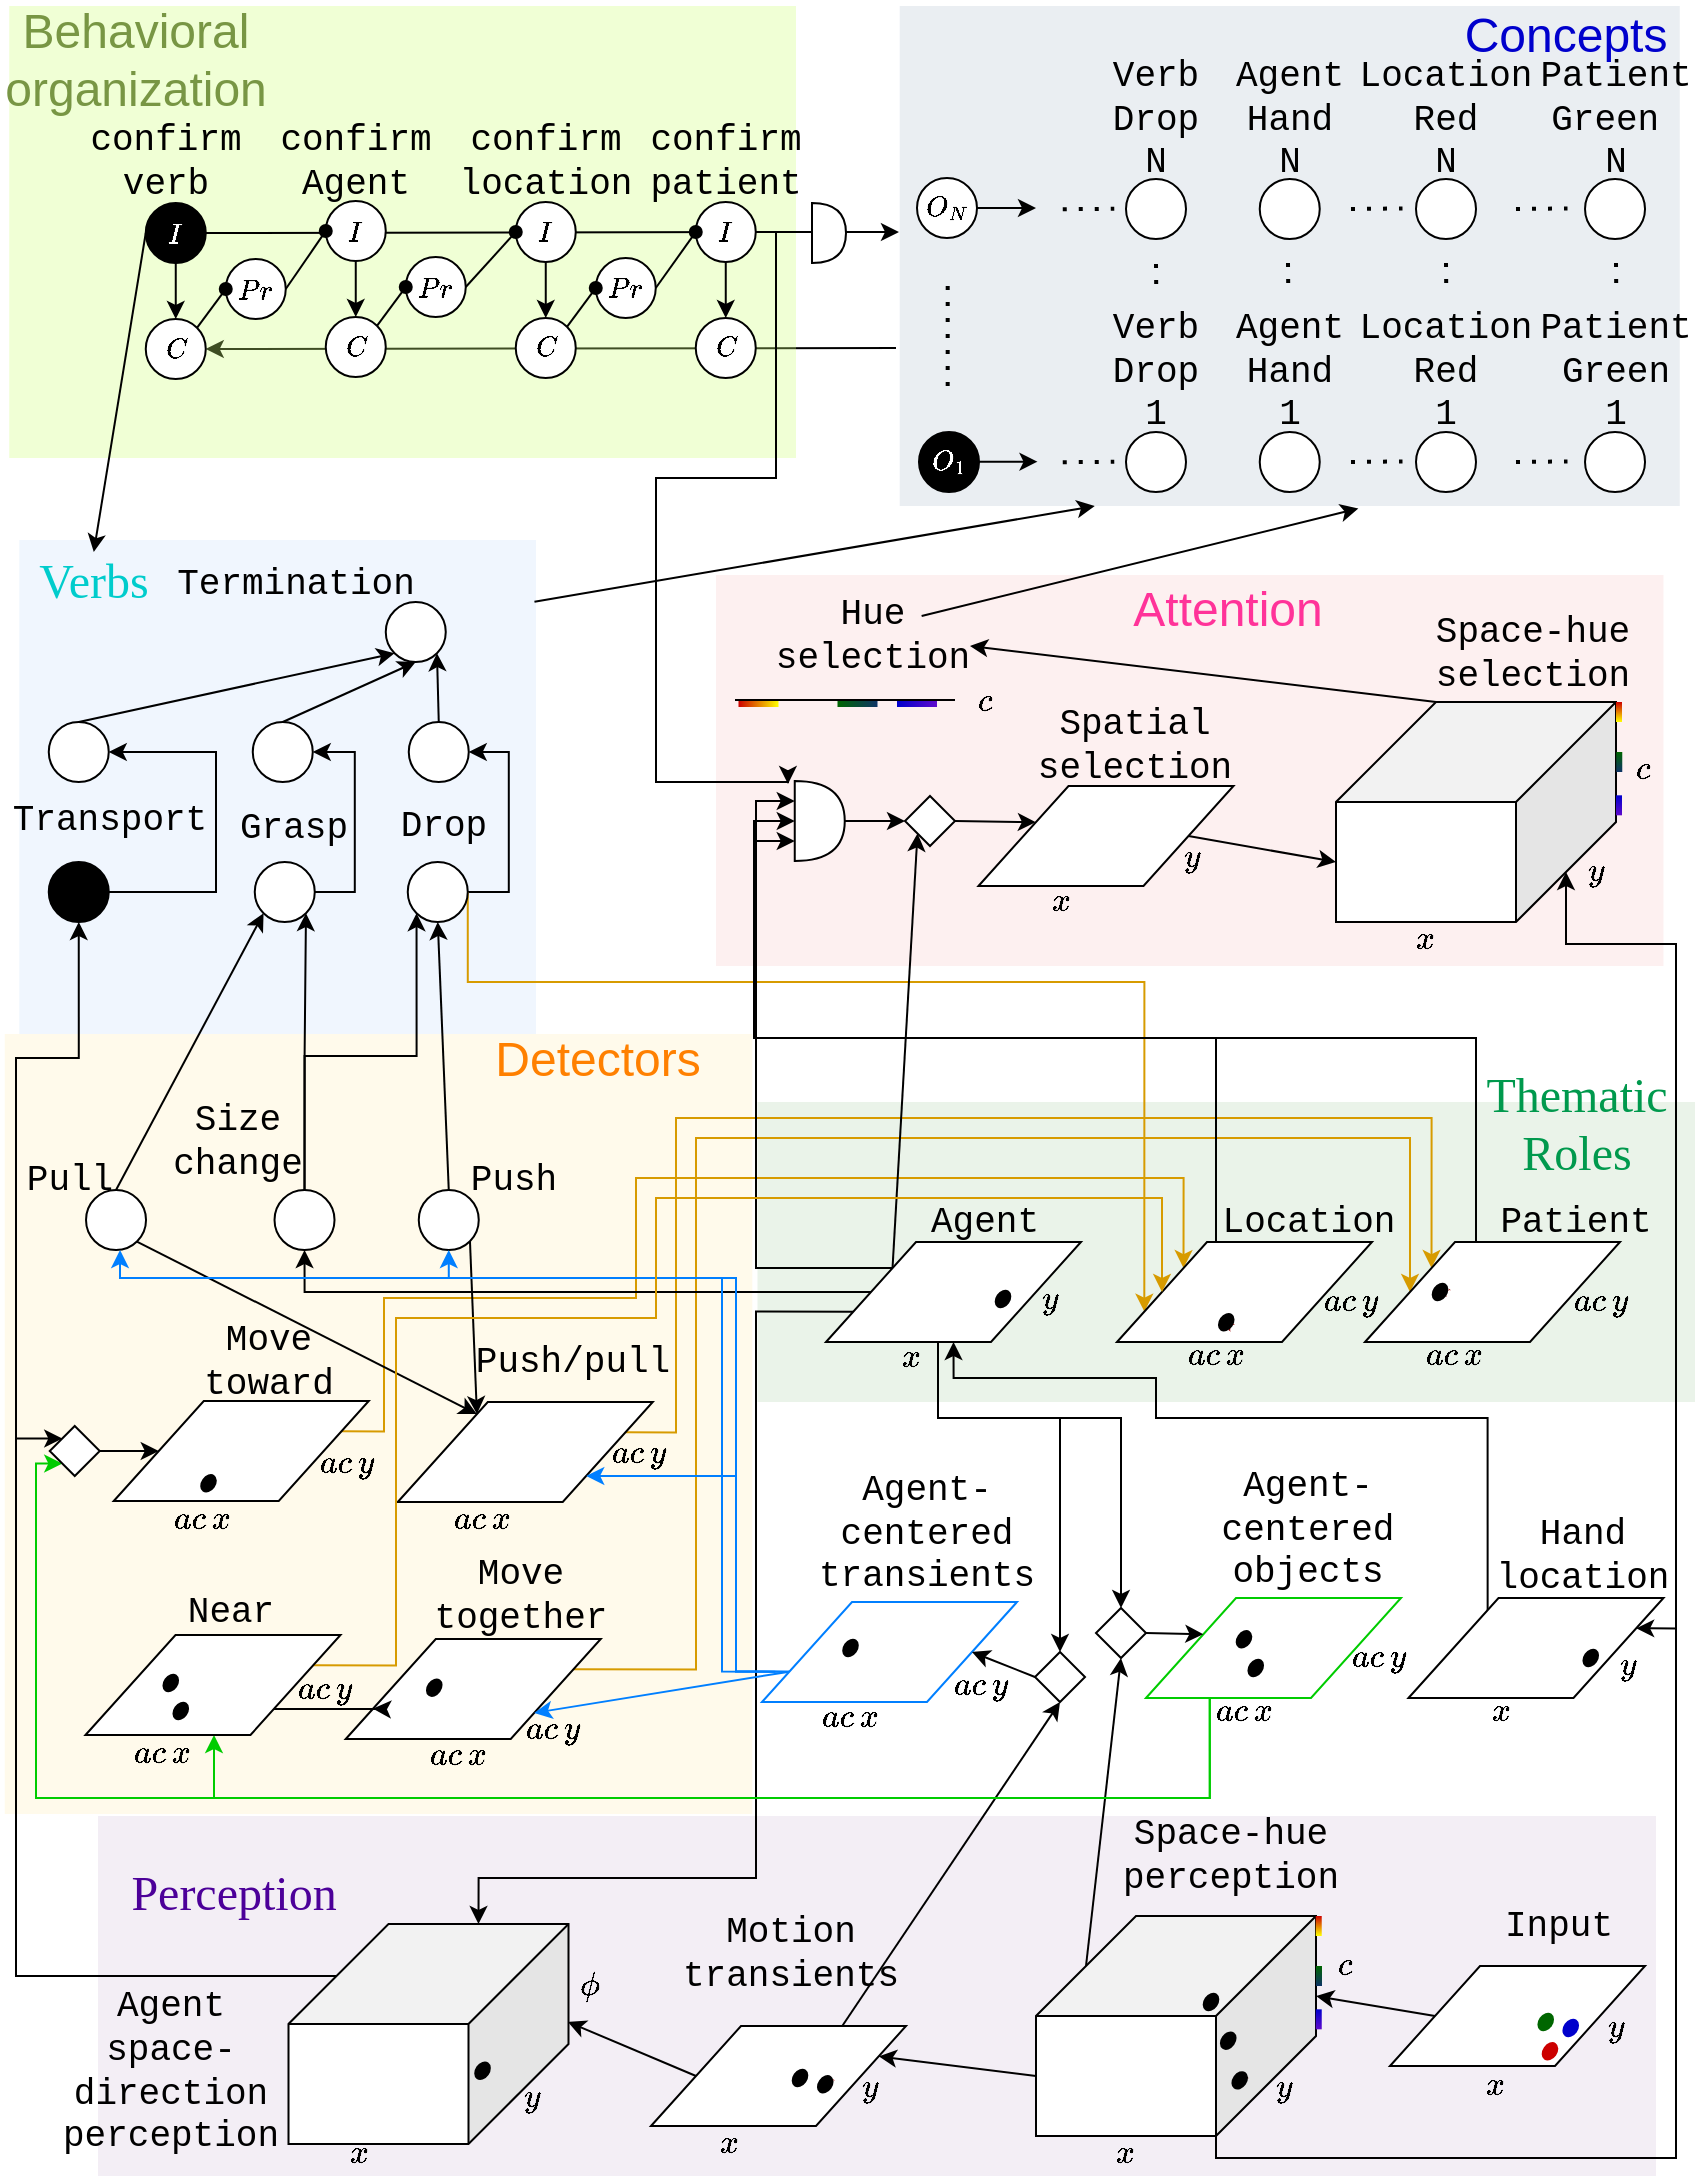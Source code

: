 <mxfile version="16.5.2" type="device"><diagram id="RWg2-u4YXUkAKYU808ZC" name="Page-1"><mxGraphModel dx="2370" dy="1273" grid="1" gridSize="10" guides="1" tooltips="1" connect="1" arrows="1" fold="1" page="1" pageScale="1" pageWidth="850" pageHeight="1100" math="1" shadow="0"><root><mxCell id="0"/><mxCell id="1" parent="0"/><mxCell id="FoJmy6-F0MAuqSlKmw_b-117" value="" style="endArrow=classic;html=1;rounded=0;fontColor=#000000;strokeColor=default;entryX=1;entryY=0.5;entryDx=0;entryDy=0;endFill=1;" parent="1" target="FoJmy6-F0MAuqSlKmw_b-35" edge="1"><mxGeometry width="50" height="50" relative="1" as="geometry"><mxPoint x="450" y="175" as="sourcePoint"/><mxPoint x="450" y="180" as="targetPoint"/></mxGeometry></mxCell><mxCell id="nZHx4-OQJY3Vq9HKUTg8-1" value="" style="rounded=0;whiteSpace=wrap;html=1;fontFamily=Helvetica;fontSize=6;fillColor=#CCFF73;opacity=30;strokeColor=none;" parent="1" vertex="1"><mxGeometry x="6.63" y="4" width="393.37" height="226" as="geometry"/></mxCell><mxCell id="9UDaBvvlnO6_xGGAtcuY-224" value="" style="rounded=0;whiteSpace=wrap;html=1;fontFamily=Helvetica;fontSize=6;fillColor=#bac8d3;opacity=30;strokeColor=none;" parent="1" vertex="1"><mxGeometry x="451.87" y="4" width="390" height="250" as="geometry"/></mxCell><mxCell id="9UDaBvvlnO6_xGGAtcuY-223" value="" style="rounded=0;whiteSpace=wrap;html=1;fontFamily=Helvetica;fontSize=6;fillColor=#f8cecc;opacity=30;strokeColor=none;" parent="1" vertex="1"><mxGeometry x="360" y="288.5" width="473.75" height="195.5" as="geometry"/></mxCell><mxCell id="9UDaBvvlnO6_xGGAtcuY-221" value="" style="rounded=0;whiteSpace=wrap;html=1;fontFamily=Helvetica;fontSize=6;fillColor=#e1d5e7;opacity=40;strokeColor=none;" parent="1" vertex="1"><mxGeometry x="51" y="909" width="779" height="180" as="geometry"/></mxCell><mxCell id="9UDaBvvlnO6_xGGAtcuY-219" value="" style="rounded=0;whiteSpace=wrap;html=1;fontFamily=Helvetica;fontSize=6;fillColor=#dae8fc;opacity=40;strokeColor=none;" parent="1" vertex="1"><mxGeometry x="11.63" y="271" width="258.37" height="247" as="geometry"/></mxCell><mxCell id="9UDaBvvlnO6_xGGAtcuY-220" value="" style="rounded=0;whiteSpace=wrap;html=1;fontFamily=Helvetica;fontSize=6;fillColor=#fff2cc;opacity=40;strokeColor=none;" parent="1" vertex="1"><mxGeometry x="4.38" y="518" width="373.75" height="390" as="geometry"/></mxCell><mxCell id="9UDaBvvlnO6_xGGAtcuY-222" value="" style="rounded=0;whiteSpace=wrap;html=1;fontFamily=Helvetica;fontSize=6;fillColor=#d5e8d4;opacity=50;strokeColor=none;" parent="1" vertex="1"><mxGeometry x="380.75" y="552" width="468.75" height="150" as="geometry"/></mxCell><mxCell id="9UDaBvvlnO6_xGGAtcuY-1" value="" style="ellipse;whiteSpace=wrap;html=1;aspect=fixed;fillColor=default;" parent="1" vertex="1"><mxGeometry x="194.88" y="302" width="30" height="30" as="geometry"/></mxCell><mxCell id="9UDaBvvlnO6_xGGAtcuY-2" value="&lt;font style=&quot;font-size: 18px&quot; face=&quot;Courier New&quot;&gt;Termination&lt;/font&gt;" style="text;html=1;strokeColor=none;fillColor=none;align=center;verticalAlign=middle;whiteSpace=wrap;rounded=0;" parent="1" vertex="1"><mxGeometry x="120.38" y="278" width="60" height="30" as="geometry"/></mxCell><mxCell id="9UDaBvvlnO6_xGGAtcuY-24" style="rounded=0;orthogonalLoop=1;jettySize=auto;html=1;exitX=0.5;exitY=0;exitDx=0;exitDy=0;entryX=0;entryY=1;entryDx=0;entryDy=0;fontFamily=Courier New;fontSize=9;" parent="1" source="9UDaBvvlnO6_xGGAtcuY-3" target="9UDaBvvlnO6_xGGAtcuY-1" edge="1"><mxGeometry relative="1" as="geometry"/></mxCell><mxCell id="9UDaBvvlnO6_xGGAtcuY-3" value="" style="ellipse;whiteSpace=wrap;html=1;aspect=fixed;fillColor=#FFFFFF;" parent="1" vertex="1"><mxGeometry x="26.38" y="362" width="30" height="30" as="geometry"/></mxCell><mxCell id="9UDaBvvlnO6_xGGAtcuY-23" style="rounded=0;orthogonalLoop=1;jettySize=auto;html=1;exitX=0.5;exitY=0;exitDx=0;exitDy=0;entryX=0.5;entryY=1;entryDx=0;entryDy=0;fontFamily=Courier New;fontSize=9;" parent="1" source="9UDaBvvlnO6_xGGAtcuY-7" target="9UDaBvvlnO6_xGGAtcuY-1" edge="1"><mxGeometry relative="1" as="geometry"/></mxCell><mxCell id="9UDaBvvlnO6_xGGAtcuY-7" value="" style="ellipse;whiteSpace=wrap;html=1;aspect=fixed;" parent="1" vertex="1"><mxGeometry x="128.38" y="362" width="30" height="30" as="geometry"/></mxCell><mxCell id="9UDaBvvlnO6_xGGAtcuY-22" style="rounded=0;orthogonalLoop=1;jettySize=auto;html=1;exitX=0.5;exitY=0;exitDx=0;exitDy=0;entryX=1;entryY=1;entryDx=0;entryDy=0;fontFamily=Courier New;fontSize=9;" parent="1" source="9UDaBvvlnO6_xGGAtcuY-8" target="9UDaBvvlnO6_xGGAtcuY-1" edge="1"><mxGeometry relative="1" as="geometry"/></mxCell><mxCell id="9UDaBvvlnO6_xGGAtcuY-8" value="" style="ellipse;whiteSpace=wrap;html=1;aspect=fixed;" parent="1" vertex="1"><mxGeometry x="206.38" y="362" width="30" height="30" as="geometry"/></mxCell><mxCell id="9UDaBvvlnO6_xGGAtcuY-19" style="edgeStyle=orthogonalEdgeStyle;rounded=0;orthogonalLoop=1;jettySize=auto;html=1;exitX=1;exitY=0.5;exitDx=0;exitDy=0;entryX=1;entryY=0.5;entryDx=0;entryDy=0;fontFamily=Courier New;fontSize=9;" parent="1" source="9UDaBvvlnO6_xGGAtcuY-9" target="9UDaBvvlnO6_xGGAtcuY-3" edge="1"><mxGeometry relative="1" as="geometry"><Array as="points"><mxPoint x="110" y="447"/><mxPoint x="110" y="377"/></Array></mxGeometry></mxCell><mxCell id="9UDaBvvlnO6_xGGAtcuY-238" style="rounded=0;orthogonalLoop=1;jettySize=auto;html=1;exitX=0.997;exitY=0.125;exitDx=0;exitDy=0;fontFamily=Helvetica;fontSize=14;exitPerimeter=0;entryX=0.25;entryY=1;entryDx=0;entryDy=0;" parent="1" source="9UDaBvvlnO6_xGGAtcuY-219" target="9UDaBvvlnO6_xGGAtcuY-224" edge="1"><mxGeometry relative="1" as="geometry"><mxPoint x="330" y="280" as="targetPoint"/></mxGeometry></mxCell><mxCell id="9UDaBvvlnO6_xGGAtcuY-9" value="" style="ellipse;whiteSpace=wrap;html=1;aspect=fixed;fillColor=#000000;" parent="1" vertex="1"><mxGeometry x="26.38" y="432" width="30" height="30" as="geometry"/></mxCell><mxCell id="9UDaBvvlnO6_xGGAtcuY-20" style="edgeStyle=orthogonalEdgeStyle;rounded=0;orthogonalLoop=1;jettySize=auto;html=1;exitX=1;exitY=0.5;exitDx=0;exitDy=0;entryX=1;entryY=0.5;entryDx=0;entryDy=0;fontFamily=Courier New;fontSize=9;" parent="1" source="9UDaBvvlnO6_xGGAtcuY-10" target="9UDaBvvlnO6_xGGAtcuY-7" edge="1"><mxGeometry relative="1" as="geometry"/></mxCell><mxCell id="9UDaBvvlnO6_xGGAtcuY-10" value="" style="ellipse;whiteSpace=wrap;html=1;aspect=fixed;" parent="1" vertex="1"><mxGeometry x="129.38" y="432" width="30" height="30" as="geometry"/></mxCell><mxCell id="9UDaBvvlnO6_xGGAtcuY-12" value="&lt;font style=&quot;font-size: 18px&quot; face=&quot;Courier New&quot;&gt;Transport&lt;/font&gt;" style="text;html=1;strokeColor=none;fillColor=none;align=center;verticalAlign=middle;whiteSpace=wrap;rounded=0;" parent="1" vertex="1"><mxGeometry x="27.38" y="396" width="60" height="30" as="geometry"/></mxCell><mxCell id="9UDaBvvlnO6_xGGAtcuY-13" value="&lt;font style=&quot;font-size: 18px&quot; face=&quot;Courier New&quot;&gt;Grasp&lt;/font&gt;" style="text;html=1;strokeColor=none;fillColor=none;align=center;verticalAlign=middle;whiteSpace=wrap;rounded=0;" parent="1" vertex="1"><mxGeometry x="119.38" y="400" width="60" height="30" as="geometry"/></mxCell><mxCell id="9UDaBvvlnO6_xGGAtcuY-14" value="&lt;font style=&quot;font-size: 18px&quot; face=&quot;Courier New&quot;&gt;Drop&lt;/font&gt;" style="text;html=1;strokeColor=none;fillColor=none;align=center;verticalAlign=middle;whiteSpace=wrap;rounded=0;" parent="1" vertex="1"><mxGeometry x="194.38" y="399" width="60" height="30" as="geometry"/></mxCell><mxCell id="jru9V7vatBWy4-iW169a-68" style="edgeStyle=orthogonalEdgeStyle;rounded=0;orthogonalLoop=1;jettySize=auto;html=1;exitX=1;exitY=0.25;exitDx=0;exitDy=0;entryX=0;entryY=0;entryDx=0;entryDy=0;fontFamily=Times New Roman;fontColor=#0000FF;fillColor=#ffe6cc;strokeColor=#d79b00;" parent="1" source="9UDaBvvlnO6_xGGAtcuY-27" target="9UDaBvvlnO6_xGGAtcuY-97" edge="1"><mxGeometry relative="1" as="geometry"><Array as="points"><mxPoint x="194" y="717"/><mxPoint x="194" y="650"/><mxPoint x="320" y="650"/><mxPoint x="320" y="590"/><mxPoint x="594" y="590"/></Array></mxGeometry></mxCell><mxCell id="9UDaBvvlnO6_xGGAtcuY-27" value="" style="shape=parallelogram;perimeter=parallelogramPerimeter;whiteSpace=wrap;html=1;fixedSize=1;fontFamily=Courier New;fontSize=9;size=45;" parent="1" vertex="1"><mxGeometry x="58.88" y="701.5" width="127.5" height="50" as="geometry"/></mxCell><mxCell id="9UDaBvvlnO6_xGGAtcuY-31" value="&lt;font style=&quot;font-size: 18px&quot; face=&quot;Courier New&quot;&gt;Move toward&lt;/font&gt;" style="text;html=1;strokeColor=none;fillColor=none;align=center;verticalAlign=middle;whiteSpace=wrap;rounded=0;" parent="1" vertex="1"><mxGeometry x="83.88" y="671.5" width="105" height="20" as="geometry"/></mxCell><mxCell id="jru9V7vatBWy4-iW169a-71" style="edgeStyle=orthogonalEdgeStyle;rounded=0;orthogonalLoop=1;jettySize=auto;html=1;exitX=1;exitY=0.25;exitDx=0;exitDy=0;entryX=0;entryY=0.5;entryDx=0;entryDy=0;fontFamily=Times New Roman;fontColor=#0000FF;fillColor=#ffe6cc;strokeColor=#d79b00;" parent="1" source="9UDaBvvlnO6_xGGAtcuY-32" target="9UDaBvvlnO6_xGGAtcuY-102" edge="1"><mxGeometry relative="1" as="geometry"><Array as="points"><mxPoint x="350" y="836"/><mxPoint x="350" y="570"/><mxPoint x="707" y="570"/></Array></mxGeometry></mxCell><mxCell id="9UDaBvvlnO6_xGGAtcuY-32" value="" style="shape=parallelogram;perimeter=parallelogramPerimeter;whiteSpace=wrap;html=1;fixedSize=1;fontFamily=Courier New;fontSize=9;size=45;" parent="1" vertex="1"><mxGeometry x="174.88" y="820.5" width="127.5" height="50" as="geometry"/></mxCell><mxCell id="9UDaBvvlnO6_xGGAtcuY-35" value="&lt;font style=&quot;font-size: 18px&quot; face=&quot;Courier New&quot;&gt;Move together&lt;/font&gt;" style="text;html=1;strokeColor=none;fillColor=none;align=center;verticalAlign=middle;whiteSpace=wrap;rounded=0;" parent="1" vertex="1"><mxGeometry x="199.88" y="788.5" width="125" height="20" as="geometry"/></mxCell><mxCell id="9UDaBvvlnO6_xGGAtcuY-39" value="&lt;font style=&quot;font-size: 18px&quot; face=&quot;Courier New&quot;&gt;Near&lt;/font&gt;" style="text;html=1;strokeColor=none;fillColor=none;align=center;verticalAlign=middle;whiteSpace=wrap;rounded=0;" parent="1" vertex="1"><mxGeometry x="54.88" y="797" width="125" height="20" as="geometry"/></mxCell><mxCell id="jru9V7vatBWy4-iW169a-69" style="edgeStyle=orthogonalEdgeStyle;rounded=0;orthogonalLoop=1;jettySize=auto;html=1;exitX=1;exitY=0.25;exitDx=0;exitDy=0;entryX=0;entryY=0;entryDx=0;entryDy=0;fontFamily=Times New Roman;fontColor=#0000FF;fillColor=#ffe6cc;strokeColor=#d79b00;" parent="1" source="9UDaBvvlnO6_xGGAtcuY-41" target="9UDaBvvlnO6_xGGAtcuY-102" edge="1"><mxGeometry relative="1" as="geometry"><Array as="points"><mxPoint x="340" y="717"/><mxPoint x="340" y="560"/><mxPoint x="718" y="560"/></Array></mxGeometry></mxCell><mxCell id="9UDaBvvlnO6_xGGAtcuY-41" value="" style="shape=parallelogram;perimeter=parallelogramPerimeter;whiteSpace=wrap;html=1;fixedSize=1;fontFamily=Courier New;fontSize=9;size=45;" parent="1" vertex="1"><mxGeometry x="200.88" y="702" width="127.5" height="50" as="geometry"/></mxCell><mxCell id="9UDaBvvlnO6_xGGAtcuY-44" value="&lt;font style=&quot;font-size: 9px&quot; face=&quot;Courier New&quot;&gt;&lt;font style=&quot;font-size: 18px&quot;&gt;Push/pull&lt;/font&gt;&lt;br&gt;&lt;/font&gt;" style="text;html=1;strokeColor=none;fillColor=none;align=center;verticalAlign=middle;whiteSpace=wrap;rounded=0;" parent="1" vertex="1"><mxGeometry x="225.88" y="672" width="125" height="20" as="geometry"/></mxCell><mxCell id="9UDaBvvlnO6_xGGAtcuY-46" style="edgeStyle=orthogonalEdgeStyle;rounded=0;orthogonalLoop=1;jettySize=auto;html=1;exitX=1;exitY=0.5;exitDx=0;exitDy=0;entryX=1;entryY=0.5;entryDx=0;entryDy=0;fontFamily=Helvetica;fontSize=6;" parent="1" source="9UDaBvvlnO6_xGGAtcuY-45" target="9UDaBvvlnO6_xGGAtcuY-8" edge="1"><mxGeometry relative="1" as="geometry"/></mxCell><mxCell id="jru9V7vatBWy4-iW169a-76" style="edgeStyle=orthogonalEdgeStyle;rounded=0;orthogonalLoop=1;jettySize=auto;html=1;exitX=1;exitY=0.5;exitDx=0;exitDy=0;entryX=0;entryY=0.75;entryDx=0;entryDy=0;fontFamily=Times New Roman;fontColor=#0000FF;fillColor=#ffe6cc;strokeColor=#d79b00;" parent="1" source="9UDaBvvlnO6_xGGAtcuY-45" target="9UDaBvvlnO6_xGGAtcuY-97" edge="1"><mxGeometry relative="1" as="geometry"><Array as="points"><mxPoint x="236" y="492"/><mxPoint x="574" y="492"/></Array></mxGeometry></mxCell><mxCell id="9UDaBvvlnO6_xGGAtcuY-45" value="" style="ellipse;whiteSpace=wrap;html=1;aspect=fixed;" parent="1" vertex="1"><mxGeometry x="205.88" y="432" width="30" height="30" as="geometry"/></mxCell><mxCell id="9UDaBvvlnO6_xGGAtcuY-134" style="edgeStyle=none;rounded=0;orthogonalLoop=1;jettySize=auto;html=1;exitX=0.5;exitY=0;exitDx=0;exitDy=0;entryX=0.5;entryY=1;entryDx=0;entryDy=0;fontFamily=Helvetica;fontSize=6;" parent="1" source="9UDaBvvlnO6_xGGAtcuY-47" target="9UDaBvvlnO6_xGGAtcuY-45" edge="1"><mxGeometry relative="1" as="geometry"/></mxCell><mxCell id="jru9V7vatBWy4-iW169a-72" style="rounded=0;orthogonalLoop=1;jettySize=auto;html=1;exitX=1;exitY=1;exitDx=0;exitDy=0;entryX=0.25;entryY=0;entryDx=0;entryDy=0;fontFamily=Times New Roman;fontColor=#0000FF;" parent="1" source="9UDaBvvlnO6_xGGAtcuY-47" target="9UDaBvvlnO6_xGGAtcuY-41" edge="1"><mxGeometry relative="1" as="geometry"/></mxCell><mxCell id="9UDaBvvlnO6_xGGAtcuY-47" value="" style="ellipse;whiteSpace=wrap;html=1;aspect=fixed;" parent="1" vertex="1"><mxGeometry x="211.38" y="596" width="30" height="30" as="geometry"/></mxCell><mxCell id="9UDaBvvlnO6_xGGAtcuY-48" value="&lt;font style=&quot;font-size: 18px&quot; face=&quot;Courier New&quot;&gt;Push&lt;/font&gt;" style="text;html=1;strokeColor=none;fillColor=none;align=center;verticalAlign=middle;whiteSpace=wrap;rounded=0;" parent="1" vertex="1"><mxGeometry x="224.13" y="581" width="70" height="20" as="geometry"/></mxCell><mxCell id="9UDaBvvlnO6_xGGAtcuY-49" value="&lt;font style=&quot;font-size: 18px&quot; face=&quot;Courier New&quot;&gt;Pull&lt;/font&gt;" style="text;html=1;strokeColor=none;fillColor=none;align=center;verticalAlign=middle;whiteSpace=wrap;rounded=0;" parent="1" vertex="1"><mxGeometry x="11.88" y="581" width="50" height="20" as="geometry"/></mxCell><mxCell id="9UDaBvvlnO6_xGGAtcuY-139" style="rounded=0;orthogonalLoop=1;jettySize=auto;html=1;exitX=1;exitY=1;exitDx=0;exitDy=0;entryX=0.25;entryY=0;entryDx=0;entryDy=0;fontFamily=Helvetica;fontSize=6;" parent="1" source="9UDaBvvlnO6_xGGAtcuY-50" target="9UDaBvvlnO6_xGGAtcuY-41" edge="1"><mxGeometry relative="1" as="geometry"/></mxCell><mxCell id="nZHx4-OQJY3Vq9HKUTg8-3" style="rounded=0;orthogonalLoop=1;jettySize=auto;html=1;exitX=0.5;exitY=0;exitDx=0;exitDy=0;entryX=0;entryY=1;entryDx=0;entryDy=0;fontSize=12;" parent="1" source="9UDaBvvlnO6_xGGAtcuY-50" target="9UDaBvvlnO6_xGGAtcuY-10" edge="1"><mxGeometry relative="1" as="geometry"/></mxCell><mxCell id="9UDaBvvlnO6_xGGAtcuY-50" value="" style="ellipse;whiteSpace=wrap;html=1;aspect=fixed;" parent="1" vertex="1"><mxGeometry x="45.01" y="596" width="30" height="30" as="geometry"/></mxCell><mxCell id="9UDaBvvlnO6_xGGAtcuY-51" value="&lt;font style=&quot;font-size: 18px&quot; face=&quot;Courier New&quot;&gt;Size change&lt;/font&gt;" style="text;html=1;strokeColor=none;fillColor=none;align=center;verticalAlign=middle;whiteSpace=wrap;rounded=0;" parent="1" vertex="1"><mxGeometry x="96.38" y="562" width="50" height="20" as="geometry"/></mxCell><mxCell id="nZHx4-OQJY3Vq9HKUTg8-4" style="edgeStyle=orthogonalEdgeStyle;rounded=0;orthogonalLoop=1;jettySize=auto;html=1;exitX=0.5;exitY=0;exitDx=0;exitDy=0;entryX=1;entryY=1;entryDx=0;entryDy=0;fontSize=12;" parent="1" source="9UDaBvvlnO6_xGGAtcuY-52" target="9UDaBvvlnO6_xGGAtcuY-10" edge="1"><mxGeometry relative="1" as="geometry"/></mxCell><mxCell id="nZHx4-OQJY3Vq9HKUTg8-5" style="edgeStyle=orthogonalEdgeStyle;rounded=0;orthogonalLoop=1;jettySize=auto;html=1;exitX=0.5;exitY=0;exitDx=0;exitDy=0;entryX=0;entryY=1;entryDx=0;entryDy=0;fontSize=12;" parent="1" source="9UDaBvvlnO6_xGGAtcuY-52" target="9UDaBvvlnO6_xGGAtcuY-45" edge="1"><mxGeometry relative="1" as="geometry"/></mxCell><mxCell id="9UDaBvvlnO6_xGGAtcuY-52" value="" style="ellipse;whiteSpace=wrap;html=1;aspect=fixed;" parent="1" vertex="1"><mxGeometry x="139.26" y="596" width="30" height="30" as="geometry"/></mxCell><mxCell id="9UDaBvvlnO6_xGGAtcuY-72" style="rounded=0;orthogonalLoop=1;jettySize=auto;html=1;exitX=0;exitY=0.5;exitDx=0;exitDy=0;entryX=0;entryY=0.364;entryDx=0;entryDy=0;entryPerimeter=0;fontFamily=Helvetica;fontSize=6;" parent="1" source="9UDaBvvlnO6_xGGAtcuY-54" target="9UDaBvvlnO6_xGGAtcuY-62" edge="1"><mxGeometry relative="1" as="geometry"/></mxCell><mxCell id="9UDaBvvlnO6_xGGAtcuY-54" value="" style="shape=parallelogram;perimeter=parallelogramPerimeter;whiteSpace=wrap;html=1;fixedSize=1;fontFamily=Courier New;fontSize=9;size=45;" parent="1" vertex="1"><mxGeometry x="697" y="984" width="127.5" height="50" as="geometry"/></mxCell><mxCell id="9UDaBvvlnO6_xGGAtcuY-55" value="&lt;font style=&quot;font-size: 14px&quot;&gt;$$x$$&lt;/font&gt;" style="text;html=1;strokeColor=none;fillColor=none;align=center;verticalAlign=middle;whiteSpace=wrap;rounded=0;fontFamily=Courier New;fontSize=9;" parent="1" vertex="1"><mxGeometry x="730" y="1034" width="40" height="20" as="geometry"/></mxCell><mxCell id="9UDaBvvlnO6_xGGAtcuY-57" value="&lt;font style=&quot;font-size: 18px&quot; face=&quot;Courier New&quot;&gt;Input&lt;br&gt;&lt;/font&gt;" style="text;html=1;strokeColor=none;fillColor=none;align=center;verticalAlign=middle;whiteSpace=wrap;rounded=0;" parent="1" vertex="1"><mxGeometry x="744" y="954" width="75" height="20" as="geometry"/></mxCell><mxCell id="9UDaBvvlnO6_xGGAtcuY-88" style="edgeStyle=none;rounded=0;orthogonalLoop=1;jettySize=auto;html=1;exitX=0;exitY=0;exitDx=140;exitDy=80;exitPerimeter=0;entryX=1;entryY=0.25;entryDx=0;entryDy=0;fontFamily=Helvetica;fontSize=6;" parent="1" source="9UDaBvvlnO6_xGGAtcuY-62" target="9UDaBvvlnO6_xGGAtcuY-75" edge="1"><mxGeometry relative="1" as="geometry"/></mxCell><mxCell id="9UDaBvvlnO6_xGGAtcuY-168" style="edgeStyle=orthogonalEdgeStyle;rounded=0;orthogonalLoop=1;jettySize=auto;html=1;entryX=0;entryY=0;entryDx=25;entryDy=85;entryPerimeter=0;fontFamily=Helvetica;fontSize=6;exitX=0;exitY=0;exitDx=50;exitDy=110;exitPerimeter=0;" parent="1" source="9UDaBvvlnO6_xGGAtcuY-62" target="9UDaBvvlnO6_xGGAtcuY-141" edge="1"><mxGeometry relative="1" as="geometry"><Array as="points"><mxPoint x="610" y="1080"/><mxPoint x="840" y="1080"/><mxPoint x="840" y="473"/></Array><mxPoint x="680" y="750" as="sourcePoint"/></mxGeometry></mxCell><mxCell id="jru9V7vatBWy4-iW169a-31" style="rounded=0;orthogonalLoop=1;jettySize=auto;html=1;exitX=0;exitY=0;exitDx=115;exitDy=25;exitPerimeter=0;entryX=0.5;entryY=1;entryDx=0;entryDy=0;fontFamily=Times New Roman;fontColor=#0000FF;" parent="1" source="9UDaBvvlnO6_xGGAtcuY-62" target="jru9V7vatBWy4-iW169a-28" edge="1"><mxGeometry relative="1" as="geometry"/></mxCell><mxCell id="jru9V7vatBWy4-iW169a-39" style="edgeStyle=orthogonalEdgeStyle;rounded=0;orthogonalLoop=1;jettySize=auto;html=1;exitX=0;exitY=0;exitDx=50;exitDy=110;exitPerimeter=0;entryX=1;entryY=0.25;entryDx=0;entryDy=0;fontFamily=Times New Roman;fontColor=#0000FF;" parent="1" source="9UDaBvvlnO6_xGGAtcuY-62" target="9UDaBvvlnO6_xGGAtcuY-126" edge="1"><mxGeometry relative="1" as="geometry"><Array as="points"><mxPoint x="610" y="1080"/><mxPoint x="840" y="1080"/><mxPoint x="840" y="815"/></Array></mxGeometry></mxCell><mxCell id="9UDaBvvlnO6_xGGAtcuY-62" value="" style="shape=cube;whiteSpace=wrap;html=1;boundedLbl=1;backgroundOutline=1;darkOpacity=0.05;darkOpacity2=0.1;fontFamily=Helvetica;fontSize=6;flipV=0;flipH=1;size=50;" parent="1" vertex="1"><mxGeometry x="520" y="959" width="140" height="110" as="geometry"/></mxCell><mxCell id="9UDaBvvlnO6_xGGAtcuY-66" value="&lt;font style=&quot;font-size: 18px&quot; face=&quot;Courier New&quot;&gt;Space-hue perception&lt;br&gt;&lt;/font&gt;" style="text;html=1;strokeColor=none;fillColor=none;align=center;verticalAlign=middle;whiteSpace=wrap;rounded=0;" parent="1" vertex="1"><mxGeometry x="580" y="919" width="75" height="20" as="geometry"/></mxCell><mxCell id="9UDaBvvlnO6_xGGAtcuY-71" value="&lt;font style=&quot;font-size: 14px&quot;&gt;$$c$$&lt;/font&gt;" style="text;html=1;strokeColor=none;fillColor=none;align=center;verticalAlign=middle;whiteSpace=wrap;rounded=0;fontFamily=Courier New;fontSize=9;" parent="1" vertex="1"><mxGeometry x="655" y="974" width="40" height="20" as="geometry"/></mxCell><mxCell id="jru9V7vatBWy4-iW169a-37" style="rounded=0;orthogonalLoop=1;jettySize=auto;html=1;exitX=0.75;exitY=0;exitDx=0;exitDy=0;entryX=0.5;entryY=1;entryDx=0;entryDy=0;fontFamily=Times New Roman;fontColor=#0000FF;" parent="1" source="9UDaBvvlnO6_xGGAtcuY-75" target="jru9V7vatBWy4-iW169a-34" edge="1"><mxGeometry relative="1" as="geometry"/></mxCell><mxCell id="jru9V7vatBWy4-iW169a-40" style="rounded=0;orthogonalLoop=1;jettySize=auto;html=1;exitX=0;exitY=0.5;exitDx=0;exitDy=0;entryX=0.002;entryY=0.445;entryDx=0;entryDy=0;entryPerimeter=0;fontFamily=Times New Roman;fontColor=#0000FF;" parent="1" source="9UDaBvvlnO6_xGGAtcuY-75" target="9UDaBvvlnO6_xGGAtcuY-83" edge="1"><mxGeometry relative="1" as="geometry"/></mxCell><mxCell id="9UDaBvvlnO6_xGGAtcuY-75" value="" style="shape=parallelogram;perimeter=parallelogramPerimeter;whiteSpace=wrap;html=1;fixedSize=1;fontFamily=Courier New;fontSize=9;size=45;" parent="1" vertex="1"><mxGeometry x="327.5" y="1014" width="127.5" height="50" as="geometry"/></mxCell><mxCell id="9UDaBvvlnO6_xGGAtcuY-78" value="&lt;font style=&quot;font-size: 18px&quot; face=&quot;Courier New&quot;&gt;Motion transients&lt;br&gt;&lt;/font&gt;" style="text;html=1;strokeColor=none;fillColor=none;align=center;verticalAlign=middle;whiteSpace=wrap;rounded=0;" parent="1" vertex="1"><mxGeometry x="360.38" y="968" width="75" height="20" as="geometry"/></mxCell><mxCell id="jru9V7vatBWy4-iW169a-1" style="edgeStyle=orthogonalEdgeStyle;rounded=0;orthogonalLoop=1;jettySize=auto;html=1;exitX=0;exitY=0;exitDx=115;exitDy=25;exitPerimeter=0;entryX=0.5;entryY=1;entryDx=0;entryDy=0;" parent="1" source="9UDaBvvlnO6_xGGAtcuY-83" target="9UDaBvvlnO6_xGGAtcuY-9" edge="1"><mxGeometry relative="1" as="geometry"><Array as="points"><mxPoint x="171" y="989"/><mxPoint x="10" y="989"/><mxPoint x="10" y="530"/><mxPoint x="41" y="530"/></Array></mxGeometry></mxCell><mxCell id="jru9V7vatBWy4-iW169a-60" style="edgeStyle=orthogonalEdgeStyle;rounded=0;orthogonalLoop=1;jettySize=auto;html=1;exitX=0;exitY=0;exitDx=115;exitDy=25;exitPerimeter=0;entryX=0;entryY=0;entryDx=0;entryDy=0;fontFamily=Times New Roman;fontColor=#0000FF;" parent="1" target="jru9V7vatBWy4-iW169a-65" edge="1"><mxGeometry relative="1" as="geometry"><mxPoint x="171.25" y="989" as="sourcePoint"/><mxPoint x="67.38" y="734.5" as="targetPoint"/><Array as="points"><mxPoint x="10" y="989"/><mxPoint x="10" y="720"/></Array></mxGeometry></mxCell><mxCell id="9UDaBvvlnO6_xGGAtcuY-83" value="" style="shape=cube;whiteSpace=wrap;html=1;boundedLbl=1;backgroundOutline=1;darkOpacity=0.05;darkOpacity2=0.1;fontFamily=Helvetica;fontSize=6;flipV=0;flipH=1;size=50;" parent="1" vertex="1"><mxGeometry x="146.25" y="963" width="140" height="110" as="geometry"/></mxCell><mxCell id="9UDaBvvlnO6_xGGAtcuY-84" value="&lt;font style=&quot;font-size: 9px&quot; face=&quot;Courier New&quot;&gt;&lt;font style=&quot;font-size: 18px&quot;&gt;Agent space-direction perception&lt;/font&gt;&lt;br&gt;&lt;/font&gt;" style="text;html=1;strokeColor=none;fillColor=none;align=center;verticalAlign=middle;whiteSpace=wrap;rounded=0;" parent="1" vertex="1"><mxGeometry x="49.88" y="1027" width="75" height="20" as="geometry"/></mxCell><mxCell id="jru9V7vatBWy4-iW169a-32" style="edgeStyle=orthogonalEdgeStyle;rounded=0;orthogonalLoop=1;jettySize=auto;html=1;exitX=1;exitY=1;exitDx=0;exitDy=0;entryX=0.5;entryY=0;entryDx=0;entryDy=0;fontFamily=Times New Roman;fontColor=#0000FF;fillColor=#d5e8d4;strokeColor=#000000;" parent="1" source="9UDaBvvlnO6_xGGAtcuY-93" target="jru9V7vatBWy4-iW169a-28" edge="1"><mxGeometry relative="1" as="geometry"><Array as="points"><mxPoint x="471" y="710"/><mxPoint x="563" y="710"/></Array></mxGeometry></mxCell><mxCell id="jru9V7vatBWy4-iW169a-36" style="edgeStyle=orthogonalEdgeStyle;rounded=0;orthogonalLoop=1;jettySize=auto;html=1;exitX=1;exitY=1;exitDx=0;exitDy=0;entryX=0.5;entryY=0;entryDx=0;entryDy=0;fontFamily=Times New Roman;fontColor=#0000FF;fillColor=#d5e8d4;strokeColor=#000000;" parent="1" source="9UDaBvvlnO6_xGGAtcuY-93" target="jru9V7vatBWy4-iW169a-34" edge="1"><mxGeometry relative="1" as="geometry"><Array as="points"><mxPoint x="471" y="710"/><mxPoint x="532" y="710"/></Array></mxGeometry></mxCell><mxCell id="jru9V7vatBWy4-iW169a-61" style="edgeStyle=orthogonalEdgeStyle;rounded=0;orthogonalLoop=1;jettySize=auto;html=1;exitX=0;exitY=0.5;exitDx=0;exitDy=0;entryX=0.5;entryY=1;entryDx=0;entryDy=0;fontFamily=Times New Roman;fontColor=#0000FF;fillColor=#d5e8d4;strokeColor=#000000;" parent="1" source="9UDaBvvlnO6_xGGAtcuY-93" target="9UDaBvvlnO6_xGGAtcuY-52" edge="1"><mxGeometry relative="1" as="geometry"><Array as="points"><mxPoint x="154" y="647"/></Array></mxGeometry></mxCell><mxCell id="jru9V7vatBWy4-iW169a-64" style="edgeStyle=orthogonalEdgeStyle;rounded=0;orthogonalLoop=1;jettySize=auto;html=1;exitX=0;exitY=0.75;exitDx=0;exitDy=0;entryX=0;entryY=0;entryDx=45;entryDy=0;entryPerimeter=0;fontFamily=Times New Roman;fontColor=#0000FF;fillColor=#d5e8d4;strokeColor=#000000;" parent="1" source="9UDaBvvlnO6_xGGAtcuY-93" target="9UDaBvvlnO6_xGGAtcuY-83" edge="1"><mxGeometry relative="1" as="geometry"><Array as="points"><mxPoint x="380" y="657"/><mxPoint x="380" y="940"/><mxPoint x="241" y="940"/></Array></mxGeometry></mxCell><mxCell id="jru9V7vatBWy4-iW169a-80" style="edgeStyle=orthogonalEdgeStyle;rounded=0;orthogonalLoop=1;jettySize=auto;html=1;exitX=0;exitY=0;exitDx=0;exitDy=0;entryX=0;entryY=0.25;entryDx=0;entryDy=0;entryPerimeter=0;fontFamily=Times New Roman;fontColor=#00994D;fillColor=#d5e8d4;strokeColor=#000000;" parent="1" source="9UDaBvvlnO6_xGGAtcuY-93" target="9UDaBvvlnO6_xGGAtcuY-156" edge="1"><mxGeometry relative="1" as="geometry"><Array as="points"><mxPoint x="380" y="635"/><mxPoint x="380" y="402"/></Array></mxGeometry></mxCell><mxCell id="jru9V7vatBWy4-iW169a-81" style="rounded=0;orthogonalLoop=1;jettySize=auto;html=1;exitX=0;exitY=0;exitDx=0;exitDy=0;entryX=0;entryY=1;entryDx=0;entryDy=0;fontFamily=Times New Roman;fontColor=#00994D;fillColor=#d5e8d4;strokeColor=#000000;" parent="1" source="9UDaBvvlnO6_xGGAtcuY-93" target="9UDaBvvlnO6_xGGAtcuY-151" edge="1"><mxGeometry relative="1" as="geometry"/></mxCell><mxCell id="9UDaBvvlnO6_xGGAtcuY-93" value="" style="shape=parallelogram;perimeter=parallelogramPerimeter;whiteSpace=wrap;html=1;fixedSize=1;fontFamily=Courier New;fontSize=9;size=45;fillColor=default;strokeColor=#000000;" parent="1" vertex="1"><mxGeometry x="415" y="622" width="127.5" height="50" as="geometry"/></mxCell><mxCell id="jru9V7vatBWy4-iW169a-82" style="edgeStyle=orthogonalEdgeStyle;rounded=0;orthogonalLoop=1;jettySize=auto;html=1;exitX=0.25;exitY=0;exitDx=0;exitDy=0;entryX=0;entryY=0.5;entryDx=0;entryDy=0;fontFamily=Times New Roman;fontColor=#00994D;entryPerimeter=0;" parent="1" source="9UDaBvvlnO6_xGGAtcuY-97" target="9UDaBvvlnO6_xGGAtcuY-156" edge="1"><mxGeometry relative="1" as="geometry"><Array as="points"><mxPoint x="610" y="628"/><mxPoint x="610" y="520"/><mxPoint x="379" y="520"/><mxPoint x="379" y="412"/></Array></mxGeometry></mxCell><mxCell id="9UDaBvvlnO6_xGGAtcuY-97" value="" style="shape=parallelogram;perimeter=parallelogramPerimeter;whiteSpace=wrap;html=1;fixedSize=1;fontFamily=Courier New;fontSize=9;size=45;" parent="1" vertex="1"><mxGeometry x="560.5" y="622" width="127.5" height="50" as="geometry"/></mxCell><mxCell id="9UDaBvvlnO6_xGGAtcuY-100" value="&lt;font style=&quot;font-size: 18px&quot; face=&quot;Courier New&quot;&gt;Location&lt;br&gt;&lt;/font&gt;" style="text;html=1;strokeColor=none;fillColor=none;align=center;verticalAlign=middle;whiteSpace=wrap;rounded=0;" parent="1" vertex="1"><mxGeometry x="594" y="602" width="125" height="20" as="geometry"/></mxCell><mxCell id="jru9V7vatBWy4-iW169a-83" style="edgeStyle=orthogonalEdgeStyle;rounded=0;orthogonalLoop=1;jettySize=auto;html=1;exitX=0.25;exitY=0;exitDx=0;exitDy=0;entryX=0;entryY=0.75;entryDx=0;entryDy=0;fontFamily=Times New Roman;fontColor=#00994D;entryPerimeter=0;" parent="1" source="9UDaBvvlnO6_xGGAtcuY-102" target="9UDaBvvlnO6_xGGAtcuY-156" edge="1"><mxGeometry relative="1" as="geometry"><Array as="points"><mxPoint x="740" y="628"/><mxPoint x="740" y="520"/><mxPoint x="379" y="520"/><mxPoint x="379" y="422"/></Array></mxGeometry></mxCell><mxCell id="9UDaBvvlnO6_xGGAtcuY-102" value="" style="shape=parallelogram;perimeter=parallelogramPerimeter;whiteSpace=wrap;html=1;fixedSize=1;fontFamily=Courier New;fontSize=9;size=45;" parent="1" vertex="1"><mxGeometry x="684.5" y="622" width="127.5" height="50" as="geometry"/></mxCell><mxCell id="9UDaBvvlnO6_xGGAtcuY-104" value="&lt;font style=&quot;font-size: 18px&quot; face=&quot;Courier New&quot;&gt;Patient&lt;br&gt;&lt;/font&gt;" style="text;html=1;strokeColor=none;fillColor=none;align=center;verticalAlign=middle;whiteSpace=wrap;rounded=0;" parent="1" vertex="1"><mxGeometry x="731.5" y="602" width="115.5" height="20" as="geometry"/></mxCell><mxCell id="9UDaBvvlnO6_xGGAtcuY-132" style="rounded=0;orthogonalLoop=1;jettySize=auto;html=1;exitX=0.25;exitY=0;exitDx=0;exitDy=0;entryX=0.5;entryY=1;entryDx=0;entryDy=0;fontFamily=Helvetica;fontSize=6;edgeStyle=orthogonalEdgeStyle;" parent="1" source="9UDaBvvlnO6_xGGAtcuY-126" target="9UDaBvvlnO6_xGGAtcuY-93" edge="1"><mxGeometry relative="1" as="geometry"><Array as="points"><mxPoint x="746" y="710"/><mxPoint x="580" y="710"/><mxPoint x="580" y="690"/><mxPoint x="479" y="690"/></Array></mxGeometry></mxCell><mxCell id="9UDaBvvlnO6_xGGAtcuY-126" value="" style="shape=parallelogram;perimeter=parallelogramPerimeter;whiteSpace=wrap;html=1;fixedSize=1;fontFamily=Courier New;fontSize=9;size=45;" parent="1" vertex="1"><mxGeometry x="706.25" y="800" width="127.5" height="50" as="geometry"/></mxCell><mxCell id="9UDaBvvlnO6_xGGAtcuY-128" value="&lt;font style=&quot;font-size: 18px&quot; face=&quot;Courier New&quot;&gt;Hand location&lt;br&gt;&lt;/font&gt;" style="text;html=1;strokeColor=none;fillColor=none;align=center;verticalAlign=middle;whiteSpace=wrap;rounded=0;" parent="1" vertex="1"><mxGeometry x="738.5" y="769" width="108.5" height="20" as="geometry"/></mxCell><mxCell id="9UDaBvvlnO6_xGGAtcuY-171" style="rounded=0;orthogonalLoop=1;jettySize=auto;html=1;exitX=0;exitY=0;exitDx=90;exitDy=0;exitPerimeter=0;fontFamily=Helvetica;fontSize=6;entryX=1;entryY=0.75;entryDx=0;entryDy=0;" parent="1" source="9UDaBvvlnO6_xGGAtcuY-141" target="9UDaBvvlnO6_xGGAtcuY-170" edge="1"><mxGeometry relative="1" as="geometry"><mxPoint x="1270" y="234" as="targetPoint"/></mxGeometry></mxCell><mxCell id="9UDaBvvlnO6_xGGAtcuY-141" value="" style="shape=cube;whiteSpace=wrap;html=1;boundedLbl=1;backgroundOutline=1;darkOpacity=0.05;darkOpacity2=0.1;fontFamily=Helvetica;fontSize=6;flipV=0;flipH=1;size=50;" parent="1" vertex="1"><mxGeometry x="670" y="352" width="140" height="110" as="geometry"/></mxCell><mxCell id="9UDaBvvlnO6_xGGAtcuY-142" value="&lt;font style=&quot;font-size: 18px&quot; face=&quot;Courier New&quot;&gt;Space-hue selection&lt;br&gt;&lt;/font&gt;" style="text;html=1;strokeColor=none;fillColor=none;align=center;verticalAlign=middle;whiteSpace=wrap;rounded=0;" parent="1" vertex="1"><mxGeometry x="731" y="318" width="75" height="20" as="geometry"/></mxCell><mxCell id="jru9V7vatBWy4-iW169a-84" style="rounded=0;orthogonalLoop=1;jettySize=auto;html=1;exitX=1;exitY=0.5;exitDx=0;exitDy=0;entryX=0;entryY=0;entryDx=140;entryDy=80;entryPerimeter=0;fontFamily=Times New Roman;fontColor=#00994D;" parent="1" source="9UDaBvvlnO6_xGGAtcuY-146" target="9UDaBvvlnO6_xGGAtcuY-141" edge="1"><mxGeometry relative="1" as="geometry"/></mxCell><mxCell id="9UDaBvvlnO6_xGGAtcuY-146" value="" style="shape=parallelogram;perimeter=parallelogramPerimeter;whiteSpace=wrap;html=1;fixedSize=1;fontFamily=Courier New;fontSize=9;size=45;" parent="1" vertex="1"><mxGeometry x="491.25" y="394" width="127.5" height="50" as="geometry"/></mxCell><mxCell id="9UDaBvvlnO6_xGGAtcuY-148" value="&lt;font style=&quot;font-size: 9px&quot; face=&quot;Courier New&quot;&gt;&lt;font style=&quot;font-size: 18px&quot;&gt;Spatial selection&lt;/font&gt;&lt;br&gt;&lt;/font&gt;" style="text;html=1;strokeColor=none;fillColor=none;align=center;verticalAlign=middle;whiteSpace=wrap;rounded=0;" parent="1" vertex="1"><mxGeometry x="507" y="364" width="125" height="20" as="geometry"/></mxCell><mxCell id="9UDaBvvlnO6_xGGAtcuY-166" style="edgeStyle=none;rounded=0;orthogonalLoop=1;jettySize=auto;html=1;exitX=1;exitY=0.5;exitDx=0;exitDy=0;entryX=0;entryY=0.25;entryDx=0;entryDy=0;fontFamily=Helvetica;fontSize=6;" parent="1" source="9UDaBvvlnO6_xGGAtcuY-151" target="9UDaBvvlnO6_xGGAtcuY-146" edge="1"><mxGeometry relative="1" as="geometry"/></mxCell><mxCell id="9UDaBvvlnO6_xGGAtcuY-151" value="" style="rhombus;whiteSpace=wrap;html=1;fontFamily=Helvetica;fontSize=6;" parent="1" vertex="1"><mxGeometry x="454.5" y="399" width="25" height="25" as="geometry"/></mxCell><mxCell id="9UDaBvvlnO6_xGGAtcuY-163" style="edgeStyle=none;rounded=0;orthogonalLoop=1;jettySize=auto;html=1;exitX=1;exitY=0.5;exitDx=0;exitDy=0;exitPerimeter=0;entryX=0;entryY=0.5;entryDx=0;entryDy=0;fontFamily=Helvetica;fontSize=6;" parent="1" source="9UDaBvvlnO6_xGGAtcuY-156" target="9UDaBvvlnO6_xGGAtcuY-151" edge="1"><mxGeometry relative="1" as="geometry"/></mxCell><mxCell id="9UDaBvvlnO6_xGGAtcuY-156" value="" style="shape=or;whiteSpace=wrap;html=1;fontFamily=Helvetica;fontSize=6;" parent="1" vertex="1"><mxGeometry x="399.38" y="391.5" width="25" height="40" as="geometry"/></mxCell><mxCell id="9UDaBvvlnO6_xGGAtcuY-169" value="" style="endArrow=none;html=1;rounded=0;fontFamily=Helvetica;fontSize=6;" parent="1" edge="1"><mxGeometry width="50" height="50" relative="1" as="geometry"><mxPoint x="369.5" y="351" as="sourcePoint"/><mxPoint x="479.5" y="351" as="targetPoint"/></mxGeometry></mxCell><mxCell id="jru9V7vatBWy4-iW169a-86" style="edgeStyle=none;rounded=0;orthogonalLoop=1;jettySize=auto;html=1;exitX=0.75;exitY=0;exitDx=0;exitDy=0;fontFamily=Times New Roman;fontColor=#FF3399;entryX=0.588;entryY=1.005;entryDx=0;entryDy=0;entryPerimeter=0;" parent="1" source="9UDaBvvlnO6_xGGAtcuY-170" target="9UDaBvvlnO6_xGGAtcuY-224" edge="1"><mxGeometry relative="1" as="geometry"><mxPoint x="620" y="300" as="targetPoint"/></mxGeometry></mxCell><mxCell id="9UDaBvvlnO6_xGGAtcuY-170" value="&lt;font style=&quot;font-size: 18px&quot; face=&quot;Courier New&quot;&gt;Hue selection&lt;br&gt;&lt;/font&gt;" style="text;html=1;strokeColor=none;fillColor=none;align=center;verticalAlign=middle;whiteSpace=wrap;rounded=0;" parent="1" vertex="1"><mxGeometry x="390.25" y="309" width="96.75" height="20" as="geometry"/></mxCell><mxCell id="9UDaBvvlnO6_xGGAtcuY-174" value="" style="ellipse;whiteSpace=wrap;html=1;aspect=fixed;fillColor=default;" parent="1" vertex="1"><mxGeometry x="631.87" y="217" width="30" height="30" as="geometry"/></mxCell><mxCell id="9UDaBvvlnO6_xGGAtcuY-175" value="&lt;div&gt;&lt;font style=&quot;font-size: 18px&quot; face=&quot;Courier New&quot;&gt;Agent&lt;/font&gt;&lt;/div&gt;&lt;div&gt;&lt;font style=&quot;font-size: 18px&quot; face=&quot;Courier New&quot;&gt;Hand 1&lt;br&gt;&lt;/font&gt;&lt;/div&gt;" style="text;html=1;strokeColor=none;fillColor=none;align=center;verticalAlign=middle;whiteSpace=wrap;rounded=0;" parent="1" vertex="1"><mxGeometry x="616.87" y="172" width="60" height="30" as="geometry"/></mxCell><mxCell id="9UDaBvvlnO6_xGGAtcuY-176" value="" style="ellipse;whiteSpace=wrap;html=1;aspect=fixed;fillColor=default;" parent="1" vertex="1"><mxGeometry x="710" y="217" width="30" height="30" as="geometry"/></mxCell><mxCell id="9UDaBvvlnO6_xGGAtcuY-177" value="&lt;div&gt;&lt;font style=&quot;font-size: 18px&quot; face=&quot;Courier New&quot;&gt;Location&lt;/font&gt;&lt;/div&gt;&lt;div&gt;&lt;font style=&quot;font-size: 18px&quot; face=&quot;Courier New&quot;&gt;Red&lt;/font&gt;&lt;/div&gt;&lt;div&gt;&lt;font style=&quot;font-size: 18px&quot; face=&quot;Courier New&quot;&gt;1&lt;/font&gt;&lt;/div&gt;" style="text;html=1;strokeColor=none;fillColor=none;align=center;verticalAlign=middle;whiteSpace=wrap;rounded=0;" parent="1" vertex="1"><mxGeometry x="695" y="172" width="60" height="30" as="geometry"/></mxCell><mxCell id="9UDaBvvlnO6_xGGAtcuY-178" value="" style="ellipse;whiteSpace=wrap;html=1;aspect=fixed;" parent="1" vertex="1"><mxGeometry x="794.51" y="217" width="30" height="30" as="geometry"/></mxCell><mxCell id="9UDaBvvlnO6_xGGAtcuY-182" value="" style="endArrow=none;dashed=1;html=1;dashPattern=1 3;strokeWidth=2;rounded=0;fontFamily=Helvetica;fontSize=6;" parent="1" edge="1"><mxGeometry width="50" height="50" relative="1" as="geometry"><mxPoint x="760" y="232" as="sourcePoint"/><mxPoint x="785.75" y="231.7" as="targetPoint"/></mxGeometry></mxCell><mxCell id="9UDaBvvlnO6_xGGAtcuY-195" value="&lt;font color=&quot;#FFFFFF&quot;&gt;$$O_1$$&lt;/font&gt;" style="ellipse;whiteSpace=wrap;html=1;aspect=fixed;fillColor=#000000;" parent="1" vertex="1"><mxGeometry x="461.5" y="217" width="30" height="30" as="geometry"/></mxCell><mxCell id="9UDaBvvlnO6_xGGAtcuY-200" value="$$O_N$$" style="ellipse;whiteSpace=wrap;html=1;aspect=fixed;" parent="1" vertex="1"><mxGeometry x="460.5" y="90" width="30" height="30" as="geometry"/></mxCell><mxCell id="9UDaBvvlnO6_xGGAtcuY-232" value="&lt;font style=&quot;font-size: 24px&quot; face=&quot;Times New Roman&quot; color=&quot;#4C0099&quot;&gt;Perception&lt;/font&gt;" style="text;html=1;strokeColor=none;fillColor=none;align=center;verticalAlign=middle;whiteSpace=wrap;rounded=0;fontFamily=Helvetica;fontSize=14;opacity=30;" parent="1" vertex="1"><mxGeometry x="89.38" y="933" width="60" height="30" as="geometry"/></mxCell><mxCell id="9UDaBvvlnO6_xGGAtcuY-233" value="&lt;div&gt;&lt;font style=&quot;font-size: 24px&quot; face=&quot;Times New Roman&quot; color=&quot;#00994D&quot;&gt;Thematic&lt;/font&gt;&lt;/div&gt;&lt;div&gt;&lt;font style=&quot;font-size: 24px&quot; face=&quot;Times New Roman&quot; color=&quot;#00994D&quot;&gt;Roles&lt;br&gt;&lt;/font&gt;&lt;/div&gt;" style="text;html=1;strokeColor=none;fillColor=none;align=center;verticalAlign=middle;whiteSpace=wrap;rounded=0;fontFamily=Helvetica;fontSize=14;opacity=30;" parent="1" vertex="1"><mxGeometry x="763.5" y="548" width="52.5" height="30" as="geometry"/></mxCell><mxCell id="9UDaBvvlnO6_xGGAtcuY-234" value="&lt;font style=&quot;font-size: 24px&quot; color=&quot;#FF3399&quot;&gt;Attention&lt;/font&gt;" style="text;html=1;strokeColor=none;fillColor=none;align=center;verticalAlign=middle;whiteSpace=wrap;rounded=0;fontFamily=Helvetica;fontSize=14;opacity=30;" parent="1" vertex="1"><mxGeometry x="586.12" y="291" width="60" height="30" as="geometry"/></mxCell><mxCell id="9UDaBvvlnO6_xGGAtcuY-235" value="&lt;font style=&quot;font-size: 24px&quot; color=&quot;#0000CC&quot;&gt;Concepts&lt;/font&gt;" style="text;html=1;strokeColor=none;fillColor=none;align=center;verticalAlign=middle;whiteSpace=wrap;rounded=0;fontFamily=Helvetica;fontSize=14;opacity=30;" parent="1" vertex="1"><mxGeometry x="754.5" y="4" width="60" height="30" as="geometry"/></mxCell><mxCell id="9UDaBvvlnO6_xGGAtcuY-236" value="&lt;div&gt;&lt;font style=&quot;font-size: 24px&quot; face=&quot;Times New Roman&quot; color=&quot;#00CCCC&quot;&gt;Verbs&lt;/font&gt;&lt;font size=&quot;3&quot; face=&quot;Times New Roman&quot; color=&quot;#00CCCC&quot;&gt;&lt;br&gt;&lt;/font&gt;&lt;/div&gt;" style="text;html=1;strokeColor=none;fillColor=none;align=center;verticalAlign=middle;whiteSpace=wrap;rounded=0;fontFamily=Helvetica;fontSize=14;opacity=30;" parent="1" vertex="1"><mxGeometry x="18.88" y="277" width="60" height="30" as="geometry"/></mxCell><mxCell id="9UDaBvvlnO6_xGGAtcuY-239" value="&lt;font style=&quot;font-size: 24px&quot; color=&quot;#FF8000&quot;&gt;Detectors&lt;/font&gt;" style="text;html=1;strokeColor=none;fillColor=none;align=center;verticalAlign=middle;whiteSpace=wrap;rounded=0;fontFamily=Helvetica;fontSize=14;opacity=30;" parent="1" vertex="1"><mxGeometry x="270.88" y="516" width="60" height="30" as="geometry"/></mxCell><mxCell id="jru9V7vatBWy4-iW169a-66" style="edgeStyle=orthogonalEdgeStyle;rounded=0;orthogonalLoop=1;jettySize=auto;html=1;exitX=0.25;exitY=1;exitDx=0;exitDy=0;entryX=0;entryY=1;entryDx=0;entryDy=0;fontFamily=Times New Roman;fontColor=#0000FF;fillColor=#e1d5e7;strokeColor=#00CC00;" parent="1" target="jru9V7vatBWy4-iW169a-65" edge="1"><mxGeometry relative="1" as="geometry"><mxPoint x="606.875" y="850" as="sourcePoint"/><mxPoint x="43.13" y="740.75" as="targetPoint"/><Array as="points"><mxPoint x="607" y="900"/><mxPoint x="20" y="900"/><mxPoint x="20" y="733"/></Array></mxGeometry></mxCell><mxCell id="dArMyhDs0tUQKKDPoDEg-1" style="edgeStyle=orthogonalEdgeStyle;rounded=0;orthogonalLoop=1;jettySize=auto;html=1;exitX=0.25;exitY=1;exitDx=0;exitDy=0;entryX=0.5;entryY=1;entryDx=0;entryDy=0;strokeColor=#00CC00;" parent="1" source="jru9V7vatBWy4-iW169a-12" target="jru9V7vatBWy4-iW169a-58" edge="1"><mxGeometry relative="1" as="geometry"><Array as="points"><mxPoint x="607" y="900"/><mxPoint x="109" y="900"/><mxPoint x="109" y="869"/></Array></mxGeometry></mxCell><mxCell id="jru9V7vatBWy4-iW169a-12" value="" style="shape=parallelogram;perimeter=parallelogramPerimeter;whiteSpace=wrap;html=1;fixedSize=1;fontFamily=Courier New;fontSize=9;size=45;fillColor=#FFFFFF;strokeColor=#00CC00;" parent="1" vertex="1"><mxGeometry x="575" y="800" width="127.5" height="50" as="geometry"/></mxCell><mxCell id="jru9V7vatBWy4-iW169a-14" value="&lt;font style=&quot;font-size: 9px&quot; face=&quot;Courier New&quot;&gt;&lt;font style=&quot;font-size: 18px&quot;&gt;Agent-centered objects&lt;/font&gt;&lt;br&gt;&lt;/font&gt;" style="text;html=1;strokeColor=none;fillColor=none;align=center;verticalAlign=middle;whiteSpace=wrap;rounded=0;" parent="1" vertex="1"><mxGeometry x="592" y="756" width="128" height="20" as="geometry"/></mxCell><mxCell id="jru9V7vatBWy4-iW169a-54" style="edgeStyle=none;rounded=0;orthogonalLoop=1;jettySize=auto;html=1;exitX=0;exitY=0.75;exitDx=0;exitDy=0;entryX=1;entryY=1;entryDx=0;entryDy=0;fontFamily=Times New Roman;fontColor=#0000FF;fillColor=#dae8fc;strokeColor=#007FFF;" parent="1" source="jru9V7vatBWy4-iW169a-17" target="9UDaBvvlnO6_xGGAtcuY-32" edge="1"><mxGeometry relative="1" as="geometry"/></mxCell><mxCell id="jru9V7vatBWy4-iW169a-59" style="edgeStyle=orthogonalEdgeStyle;rounded=0;orthogonalLoop=1;jettySize=auto;html=1;exitX=0;exitY=0.75;exitDx=0;exitDy=0;entryX=1;entryY=1;entryDx=0;entryDy=0;fontFamily=Times New Roman;fontColor=#0000FF;fillColor=#dae8fc;strokeColor=#007FFF;" parent="1" source="jru9V7vatBWy4-iW169a-17" target="9UDaBvvlnO6_xGGAtcuY-41" edge="1"><mxGeometry relative="1" as="geometry"><Array as="points"><mxPoint x="370" y="837"/><mxPoint x="370" y="739"/></Array></mxGeometry></mxCell><mxCell id="jru9V7vatBWy4-iW169a-62" style="edgeStyle=orthogonalEdgeStyle;rounded=0;orthogonalLoop=1;jettySize=auto;html=1;exitX=0;exitY=0.75;exitDx=0;exitDy=0;entryX=0.5;entryY=1;entryDx=0;entryDy=0;fontFamily=Times New Roman;fontColor=#0000FF;strokeColor=#007FFF;" parent="1" source="jru9V7vatBWy4-iW169a-17" target="9UDaBvvlnO6_xGGAtcuY-47" edge="1"><mxGeometry relative="1" as="geometry"><Array as="points"><mxPoint x="370" y="837"/><mxPoint x="370" y="640"/><mxPoint x="226" y="640"/></Array></mxGeometry></mxCell><mxCell id="jru9V7vatBWy4-iW169a-63" style="edgeStyle=orthogonalEdgeStyle;rounded=0;orthogonalLoop=1;jettySize=auto;html=1;exitX=0;exitY=0.75;exitDx=0;exitDy=0;entryX=0.5;entryY=1;entryDx=0;entryDy=0;fontFamily=Times New Roman;fontColor=#0000FF;fillColor=#dae8fc;strokeColor=#007FFF;" parent="1" edge="1"><mxGeometry relative="1" as="geometry"><Array as="points"><mxPoint x="363" y="837"/><mxPoint x="363" y="640"/><mxPoint x="62" y="640"/></Array><mxPoint x="389.661" y="836.821" as="sourcePoint"/><mxPoint x="62.01" y="626" as="targetPoint"/></mxGeometry></mxCell><mxCell id="jru9V7vatBWy4-iW169a-17" value="" style="shape=parallelogram;perimeter=parallelogramPerimeter;whiteSpace=wrap;html=1;fixedSize=1;fontFamily=Courier New;fontSize=9;size=45;fillColor=#FFFFFF;strokeColor=#007FFF;" parent="1" vertex="1"><mxGeometry x="383" y="802" width="127.5" height="50" as="geometry"/></mxCell><mxCell id="jru9V7vatBWy4-iW169a-19" value="&lt;font style=&quot;font-size: 18px&quot; face=&quot;Courier New&quot;&gt;Agent-centered transients&lt;br&gt;&lt;/font&gt;" style="text;html=1;strokeColor=none;fillColor=none;align=center;verticalAlign=middle;whiteSpace=wrap;rounded=0;" parent="1" vertex="1"><mxGeometry x="402.5" y="758" width="125" height="20" as="geometry"/></mxCell><mxCell id="jru9V7vatBWy4-iW169a-49" style="edgeStyle=none;rounded=0;orthogonalLoop=1;jettySize=auto;html=1;exitX=1;exitY=0.5;exitDx=0;exitDy=0;entryX=0;entryY=0.25;entryDx=0;entryDy=0;fontFamily=Times New Roman;fontColor=#0000FF;" parent="1" source="jru9V7vatBWy4-iW169a-28" target="jru9V7vatBWy4-iW169a-12" edge="1"><mxGeometry relative="1" as="geometry"/></mxCell><mxCell id="jru9V7vatBWy4-iW169a-28" value="" style="rhombus;whiteSpace=wrap;html=1;fontFamily=Helvetica;fontSize=6;" parent="1" vertex="1"><mxGeometry x="550" y="805" width="25" height="25" as="geometry"/></mxCell><mxCell id="jru9V7vatBWy4-iW169a-50" style="edgeStyle=none;rounded=0;orthogonalLoop=1;jettySize=auto;html=1;exitX=0;exitY=0.5;exitDx=0;exitDy=0;entryX=1;entryY=0.5;entryDx=0;entryDy=0;fontFamily=Times New Roman;fontColor=#0000FF;" parent="1" source="jru9V7vatBWy4-iW169a-34" target="jru9V7vatBWy4-iW169a-17" edge="1"><mxGeometry relative="1" as="geometry"/></mxCell><mxCell id="jru9V7vatBWy4-iW169a-34" value="" style="rhombus;whiteSpace=wrap;html=1;fontFamily=Helvetica;fontSize=6;" parent="1" vertex="1"><mxGeometry x="519.5" y="827" width="25" height="25" as="geometry"/></mxCell><mxCell id="jru9V7vatBWy4-iW169a-70" style="edgeStyle=orthogonalEdgeStyle;rounded=0;orthogonalLoop=1;jettySize=auto;html=1;exitX=1;exitY=0.25;exitDx=0;exitDy=0;entryX=0;entryY=0.5;entryDx=0;entryDy=0;fontFamily=Times New Roman;fontColor=#0000FF;fillColor=#ffe6cc;strokeColor=#d79b00;" parent="1" source="jru9V7vatBWy4-iW169a-58" target="9UDaBvvlnO6_xGGAtcuY-97" edge="1"><mxGeometry relative="1" as="geometry"><Array as="points"><mxPoint x="200" y="834"/><mxPoint x="200" y="660"/><mxPoint x="330" y="660"/><mxPoint x="330" y="600"/><mxPoint x="583" y="600"/></Array></mxGeometry></mxCell><mxCell id="8FoErOiwf0zMxQ2NczvC-72" style="edgeStyle=orthogonalEdgeStyle;rounded=0;orthogonalLoop=1;jettySize=auto;html=1;exitX=1;exitY=1;exitDx=0;exitDy=0;endArrow=classic;endFill=1;strokeColor=#000000;entryX=0;entryY=0.75;entryDx=0;entryDy=0;" parent="1" source="jru9V7vatBWy4-iW169a-58" target="9UDaBvvlnO6_xGGAtcuY-32" edge="1"><mxGeometry relative="1" as="geometry"><mxPoint x="180" y="855" as="targetPoint"/></mxGeometry></mxCell><mxCell id="jru9V7vatBWy4-iW169a-58" value="" style="shape=parallelogram;perimeter=parallelogramPerimeter;whiteSpace=wrap;html=1;fixedSize=1;fontFamily=Courier New;fontSize=9;size=45;" parent="1" vertex="1"><mxGeometry x="44.75" y="818.5" width="127.5" height="50" as="geometry"/></mxCell><mxCell id="jru9V7vatBWy4-iW169a-67" style="edgeStyle=orthogonalEdgeStyle;rounded=0;orthogonalLoop=1;jettySize=auto;html=1;exitX=1;exitY=0.5;exitDx=0;exitDy=0;entryX=0;entryY=0.5;entryDx=0;entryDy=0;fontFamily=Times New Roman;fontColor=#0000FF;" parent="1" source="jru9V7vatBWy4-iW169a-65" target="9UDaBvvlnO6_xGGAtcuY-27" edge="1"><mxGeometry relative="1" as="geometry"/></mxCell><mxCell id="jru9V7vatBWy4-iW169a-65" value="" style="rhombus;whiteSpace=wrap;html=1;fontFamily=Helvetica;fontSize=6;" parent="1" vertex="1"><mxGeometry x="26.88" y="714" width="25" height="25" as="geometry"/></mxCell><mxCell id="jru9V7vatBWy4-iW169a-85" value="" style="ellipse;whiteSpace=wrap;html=1;fontFamily=Times New Roman;fontColor=#FF3399;rotation=-55;fillColor=#CC0000;aspect=fixed;strokeColor=none;" parent="1" vertex="1"><mxGeometry x="772" y="1023" width="10" height="7.33" as="geometry"/></mxCell><mxCell id="jru9V7vatBWy4-iW169a-111" value="&lt;font style=&quot;font-size: 6px&quot; color=&quot;#990000&quot;&gt;X&lt;/font&gt;" style="text;html=1;strokeColor=none;fillColor=none;align=center;verticalAlign=middle;whiteSpace=wrap;rounded=0;fontFamily=Times New Roman;fontColor=#00CCCC;rotation=35;" parent="1" vertex="1"><mxGeometry x="412.88" y="1035.15" width="10" height="9.71" as="geometry"/></mxCell><mxCell id="8FoErOiwf0zMxQ2NczvC-37" value="" style="ellipse;whiteSpace=wrap;html=1;fontFamily=Times New Roman;fontColor=#FF3399;rotation=-55;fillColor=#0000CC;aspect=fixed;strokeColor=none;" parent="1" vertex="1"><mxGeometry x="782.37" y="1011.34" width="10" height="7.33" as="geometry"/></mxCell><mxCell id="8FoErOiwf0zMxQ2NczvC-38" value="" style="ellipse;whiteSpace=wrap;html=1;fontFamily=Times New Roman;fontColor=#FF3399;rotation=-55;fillColor=#006600;aspect=fixed;strokeColor=none;" parent="1" vertex="1"><mxGeometry x="769.86" y="1008.33" width="10" height="7.33" as="geometry"/></mxCell><mxCell id="8FoErOiwf0zMxQ2NczvC-39" value="&lt;font style=&quot;font-size: 6px&quot; color=&quot;#990000&quot;&gt;X&lt;/font&gt;" style="text;html=1;strokeColor=none;fillColor=none;align=center;verticalAlign=middle;whiteSpace=wrap;rounded=0;fontFamily=Times New Roman;fontColor=#00CCCC;rotation=35;" parent="1" vertex="1"><mxGeometry x="605" y="994.0" width="10" height="9.71" as="geometry"/></mxCell><mxCell id="8FoErOiwf0zMxQ2NczvC-40" value="&lt;font style=&quot;font-size: 6px&quot; color=&quot;#990000&quot;&gt;X&lt;/font&gt;" style="text;html=1;strokeColor=none;fillColor=none;align=center;verticalAlign=middle;whiteSpace=wrap;rounded=0;fontFamily=Times New Roman;fontColor=#00CCCC;rotation=35;" parent="1" vertex="1"><mxGeometry x="620" y="1034.15" width="10" height="9.71" as="geometry"/></mxCell><mxCell id="8FoErOiwf0zMxQ2NczvC-41" value="&lt;font style=&quot;font-size: 6px&quot; color=&quot;#990000&quot;&gt;X&lt;/font&gt;" style="text;html=1;strokeColor=none;fillColor=none;align=center;verticalAlign=middle;whiteSpace=wrap;rounded=0;fontFamily=Times New Roman;fontColor=#00CCCC;rotation=35;" parent="1" vertex="1"><mxGeometry x="612.5" y="1014.0" width="10" height="9.71" as="geometry"/></mxCell><mxCell id="8FoErOiwf0zMxQ2NczvC-42" value="&lt;font style=&quot;font-size: 6px&quot; color=&quot;#990000&quot;&gt;X&lt;/font&gt;" style="text;html=1;strokeColor=none;fillColor=none;align=center;verticalAlign=middle;whiteSpace=wrap;rounded=0;fontFamily=Times New Roman;fontColor=#00CCCC;rotation=35;" parent="1" vertex="1"><mxGeometry x="398" y="1032" width="10" height="9.71" as="geometry"/></mxCell><mxCell id="8FoErOiwf0zMxQ2NczvC-43" value="&lt;font style=&quot;font-size: 6px&quot; color=&quot;#990000&quot;&gt;X&lt;/font&gt;" style="text;html=1;strokeColor=none;fillColor=none;align=center;verticalAlign=middle;whiteSpace=wrap;rounded=0;fontFamily=Times New Roman;fontColor=#00CCCC;rotation=35;" parent="1" vertex="1"><mxGeometry x="239.88" y="1030.33" width="10" height="9.71" as="geometry"/></mxCell><mxCell id="8FoErOiwf0zMxQ2NczvC-44" value="&lt;font style=&quot;font-size: 6px&quot; color=&quot;#990000&quot;&gt;X&lt;/font&gt;" style="text;html=1;strokeColor=none;fillColor=none;align=center;verticalAlign=middle;whiteSpace=wrap;rounded=0;fontFamily=Times New Roman;fontColor=#00CCCC;rotation=35;" parent="1" vertex="1"><mxGeometry x="795" y="822.14" width="10" height="9.71" as="geometry"/></mxCell><mxCell id="8FoErOiwf0zMxQ2NczvC-45" value="&lt;font style=&quot;font-size: 6px&quot; color=&quot;#990000&quot;&gt;X&lt;/font&gt;" style="text;html=1;strokeColor=none;fillColor=none;align=center;verticalAlign=middle;whiteSpace=wrap;rounded=0;fontFamily=Times New Roman;fontColor=#00CCCC;rotation=35;" parent="1" vertex="1"><mxGeometry x="625.87" y="827" width="10" height="9.71" as="geometry"/></mxCell><mxCell id="8FoErOiwf0zMxQ2NczvC-46" value="&lt;font style=&quot;font-size: 6px&quot; color=&quot;#990000&quot;&gt;X&lt;/font&gt;" style="text;html=1;strokeColor=none;fillColor=none;align=center;verticalAlign=middle;whiteSpace=wrap;rounded=0;fontFamily=Times New Roman;fontColor=#00CCCC;rotation=35;" parent="1" vertex="1"><mxGeometry x="620" y="812.65" width="10" height="9.71" as="geometry"/></mxCell><mxCell id="8FoErOiwf0zMxQ2NczvC-47" value="&lt;font style=&quot;font-size: 6px&quot; color=&quot;#990000&quot;&gt;X&lt;/font&gt;" style="text;html=1;strokeColor=none;fillColor=none;align=center;verticalAlign=middle;whiteSpace=wrap;rounded=0;fontFamily=Times New Roman;fontColor=#00CCCC;rotation=35;" parent="1" vertex="1"><mxGeometry x="90.38" y="850.35" width="10" height="9.71" as="geometry"/></mxCell><mxCell id="8FoErOiwf0zMxQ2NczvC-48" value="&lt;font style=&quot;font-size: 6px&quot; color=&quot;#990000&quot;&gt;X&lt;/font&gt;" style="text;html=1;strokeColor=none;fillColor=none;align=center;verticalAlign=middle;whiteSpace=wrap;rounded=0;fontFamily=Times New Roman;fontColor=#00CCCC;rotation=35;" parent="1" vertex="1"><mxGeometry x="84.51" y="836" width="10" height="9.71" as="geometry"/></mxCell><mxCell id="8FoErOiwf0zMxQ2NczvC-49" value="&lt;font style=&quot;font-size: 6px&quot; color=&quot;#990000&quot;&gt;X&lt;/font&gt;" style="text;html=1;strokeColor=none;fillColor=none;align=center;verticalAlign=middle;whiteSpace=wrap;rounded=0;fontFamily=Times New Roman;fontColor=#00CCCC;rotation=35;" parent="1" vertex="1"><mxGeometry x="215.38" y="837.65" width="10" height="9.71" as="geometry"/></mxCell><mxCell id="8FoErOiwf0zMxQ2NczvC-50" value="&lt;font style=&quot;font-size: 6px&quot; color=&quot;#990000&quot;&gt;X&lt;/font&gt;" style="text;html=1;strokeColor=none;fillColor=none;align=center;verticalAlign=middle;whiteSpace=wrap;rounded=0;fontFamily=Times New Roman;fontColor=#00CCCC;rotation=35;" parent="1" vertex="1"><mxGeometry x="103.38" y="736.64" width="10" height="9.71" as="geometry"/></mxCell><mxCell id="8FoErOiwf0zMxQ2NczvC-51" value="&lt;font style=&quot;font-size: 6px&quot; color=&quot;#990000&quot;&gt;X&lt;/font&gt;" style="text;html=1;strokeColor=none;fillColor=none;align=center;verticalAlign=middle;whiteSpace=wrap;rounded=0;fontFamily=Times New Roman;fontColor=#00CCCC;rotation=35;" parent="1" vertex="1"><mxGeometry x="422.88" y="819.5" width="10" height="9.71" as="geometry"/></mxCell><mxCell id="8FoErOiwf0zMxQ2NczvC-53" value="&lt;font style=&quot;font-size: 6px&quot; color=&quot;#990000&quot;&gt;X&lt;/font&gt;" style="text;html=1;strokeColor=none;fillColor=none;align=center;verticalAlign=middle;whiteSpace=wrap;rounded=0;fontFamily=Times New Roman;fontColor=#00CCCC;rotation=35;" parent="1" vertex="1"><mxGeometry x="500.5" y="642.29" width="10" height="9.71" as="geometry"/></mxCell><mxCell id="8FoErOiwf0zMxQ2NczvC-54" value="&lt;font style=&quot;font-size: 6px&quot; color=&quot;#990000&quot;&gt;X&lt;/font&gt;" style="text;html=1;strokeColor=none;fillColor=none;align=center;verticalAlign=middle;whiteSpace=wrap;rounded=0;fontFamily=Times New Roman;fontColor=#00CCCC;rotation=35;" parent="1" vertex="1"><mxGeometry x="612.5" y="657.29" width="10" height="9.71" as="geometry"/></mxCell><mxCell id="8FoErOiwf0zMxQ2NczvC-55" value="&lt;font style=&quot;font-size: 6px&quot; color=&quot;#990000&quot;&gt;X&lt;/font&gt;" style="text;html=1;strokeColor=none;fillColor=none;align=center;verticalAlign=middle;whiteSpace=wrap;rounded=0;fontFamily=Times New Roman;fontColor=#00CCCC;rotation=35;" parent="1" vertex="1"><mxGeometry x="721" y="640" width="10" height="9.71" as="geometry"/></mxCell><mxCell id="8FoErOiwf0zMxQ2NczvC-63" value="" style="rounded=0;whiteSpace=wrap;html=1;strokeColor=none;fillColor=#CC0000;gradientColor=#FFFF00;" parent="1" vertex="1"><mxGeometry x="659.87" y="959" width="3" height="10" as="geometry"/></mxCell><mxCell id="8FoErOiwf0zMxQ2NczvC-64" value="" style="rounded=0;whiteSpace=wrap;html=1;strokeColor=none;fillColor=#006600;gradientColor=#0E3466;" parent="1" vertex="1"><mxGeometry x="660" y="984" width="3" height="10" as="geometry"/></mxCell><mxCell id="8FoErOiwf0zMxQ2NczvC-65" value="" style="rounded=0;whiteSpace=wrap;html=1;strokeColor=none;fillColor=#0000CC;gradientColor=#5E0ACC;" parent="1" vertex="1"><mxGeometry x="659.87" y="1005.66" width="3" height="10" as="geometry"/></mxCell><mxCell id="8FoErOiwf0zMxQ2NczvC-66" value="" style="rounded=0;whiteSpace=wrap;html=1;strokeColor=none;fillColor=#CC0000;gradientColor=#FFFF00;" parent="1" vertex="1"><mxGeometry x="810" y="352" width="3" height="10" as="geometry"/></mxCell><mxCell id="8FoErOiwf0zMxQ2NczvC-67" value="" style="rounded=0;whiteSpace=wrap;html=1;strokeColor=none;fillColor=#006600;gradientColor=#0E3466;" parent="1" vertex="1"><mxGeometry x="810.13" y="377" width="3" height="10" as="geometry"/></mxCell><mxCell id="8FoErOiwf0zMxQ2NczvC-68" value="" style="rounded=0;whiteSpace=wrap;html=1;strokeColor=none;fillColor=#0000CC;gradientColor=#5E0ACC;" parent="1" vertex="1"><mxGeometry x="810" y="398.66" width="3" height="10" as="geometry"/></mxCell><mxCell id="8FoErOiwf0zMxQ2NczvC-69" value="" style="rounded=0;whiteSpace=wrap;html=1;strokeColor=none;fillColor=#CC0000;gradientColor=#FFFF00;rotation=-90;" parent="1" vertex="1"><mxGeometry x="379.75" y="343" width="3" height="20" as="geometry"/></mxCell><mxCell id="8FoErOiwf0zMxQ2NczvC-70" value="" style="rounded=0;whiteSpace=wrap;html=1;strokeColor=none;fillColor=#006600;gradientColor=#0E3466;rotation=-90;" parent="1" vertex="1"><mxGeometry x="429.25" y="343" width="3" height="20" as="geometry"/></mxCell><mxCell id="8FoErOiwf0zMxQ2NczvC-71" value="" style="rounded=0;whiteSpace=wrap;html=1;strokeColor=none;fillColor=#0000CC;gradientColor=#5E0ACC;rotation=-90;" parent="1" vertex="1"><mxGeometry x="459" y="343.0" width="3" height="20" as="geometry"/></mxCell><mxCell id="dArMyhDs0tUQKKDPoDEg-2" value="&lt;font style=&quot;font-size: 18px&quot; face=&quot;Courier New&quot;&gt;Agent&lt;br&gt;&lt;/font&gt;" style="text;html=1;strokeColor=none;fillColor=none;align=center;verticalAlign=middle;whiteSpace=wrap;rounded=0;" parent="1" vertex="1"><mxGeometry x="432.25" y="602" width="125" height="20" as="geometry"/></mxCell><mxCell id="FoJmy6-F0MAuqSlKmw_b-2" value="&lt;div&gt;&lt;font style=&quot;font-size: 18px&quot; face=&quot;Courier New&quot;&gt;Patient&lt;/font&gt;&lt;/div&gt;&lt;div&gt;&lt;font style=&quot;font-size: 18px&quot; face=&quot;Courier New&quot;&gt;Green&lt;/font&gt;&lt;/div&gt;&lt;div&gt;&lt;font style=&quot;font-size: 18px&quot; face=&quot;Courier New&quot;&gt;1&lt;/font&gt;&lt;/div&gt;" style="text;html=1;strokeColor=none;fillColor=none;align=center;verticalAlign=middle;whiteSpace=wrap;rounded=0;" parent="1" vertex="1"><mxGeometry x="779.51" y="172" width="60" height="30" as="geometry"/></mxCell><mxCell id="FoJmy6-F0MAuqSlKmw_b-3" value="" style="endArrow=none;dashed=1;html=1;dashPattern=1 3;strokeWidth=2;rounded=0;fontFamily=Helvetica;fontSize=6;" parent="1" edge="1"><mxGeometry width="50" height="50" relative="1" as="geometry"><mxPoint x="677.5" y="232" as="sourcePoint"/><mxPoint x="703.25" y="231.7" as="targetPoint"/></mxGeometry></mxCell><mxCell id="FoJmy6-F0MAuqSlKmw_b-4" value="" style="endArrow=none;dashed=1;html=1;dashPattern=1 3;strokeWidth=2;rounded=0;fontFamily=Helvetica;fontSize=6;" parent="1" edge="1"><mxGeometry width="50" height="50" relative="1" as="geometry"><mxPoint x="533.38" y="232.15" as="sourcePoint"/><mxPoint x="559.13" y="231.85" as="targetPoint"/></mxGeometry></mxCell><mxCell id="FoJmy6-F0MAuqSlKmw_b-6" value="" style="ellipse;whiteSpace=wrap;html=1;aspect=fixed;fillColor=default;" parent="1" vertex="1"><mxGeometry x="565" y="217" width="30" height="30" as="geometry"/></mxCell><mxCell id="FoJmy6-F0MAuqSlKmw_b-7" value="&lt;div&gt;&lt;font style=&quot;font-size: 18px&quot; face=&quot;Courier New&quot;&gt;Verb&lt;/font&gt;&lt;/div&gt;&lt;div&gt;&lt;font style=&quot;font-size: 18px&quot; face=&quot;Courier New&quot;&gt;Drop 1&lt;br&gt;&lt;/font&gt;&lt;/div&gt;" style="text;html=1;strokeColor=none;fillColor=none;align=center;verticalAlign=middle;whiteSpace=wrap;rounded=0;" parent="1" vertex="1"><mxGeometry x="550" y="172" width="60" height="30" as="geometry"/></mxCell><mxCell id="FoJmy6-F0MAuqSlKmw_b-8" value="" style="ellipse;whiteSpace=wrap;html=1;aspect=fixed;fillColor=default;" parent="1" vertex="1"><mxGeometry x="631.87" y="90.5" width="30" height="30" as="geometry"/></mxCell><mxCell id="FoJmy6-F0MAuqSlKmw_b-9" value="&lt;div&gt;&lt;font style=&quot;font-size: 18px&quot; face=&quot;Courier New&quot;&gt;Agent&lt;/font&gt;&lt;/div&gt;&lt;div&gt;&lt;font style=&quot;font-size: 18px&quot; face=&quot;Courier New&quot;&gt;Hand N&lt;br&gt;&lt;/font&gt;&lt;/div&gt;" style="text;html=1;strokeColor=none;fillColor=none;align=center;verticalAlign=middle;whiteSpace=wrap;rounded=0;" parent="1" vertex="1"><mxGeometry x="616.87" y="45.5" width="60" height="30" as="geometry"/></mxCell><mxCell id="FoJmy6-F0MAuqSlKmw_b-10" value="" style="ellipse;whiteSpace=wrap;html=1;aspect=fixed;fillColor=default;" parent="1" vertex="1"><mxGeometry x="710" y="90.5" width="30" height="30" as="geometry"/></mxCell><mxCell id="FoJmy6-F0MAuqSlKmw_b-11" value="&lt;div&gt;&lt;font style=&quot;font-size: 18px&quot; face=&quot;Courier New&quot;&gt;Location&lt;/font&gt;&lt;/div&gt;&lt;div&gt;&lt;font style=&quot;font-size: 18px&quot; face=&quot;Courier New&quot;&gt;Red&lt;/font&gt;&lt;/div&gt;&lt;div&gt;&lt;font style=&quot;font-size: 18px&quot; face=&quot;Courier New&quot;&gt;N&lt;/font&gt;&lt;/div&gt;" style="text;html=1;strokeColor=none;fillColor=none;align=center;verticalAlign=middle;whiteSpace=wrap;rounded=0;" parent="1" vertex="1"><mxGeometry x="695" y="45.5" width="60" height="30" as="geometry"/></mxCell><mxCell id="FoJmy6-F0MAuqSlKmw_b-12" value="" style="ellipse;whiteSpace=wrap;html=1;aspect=fixed;" parent="1" vertex="1"><mxGeometry x="794.51" y="90.5" width="30" height="30" as="geometry"/></mxCell><mxCell id="FoJmy6-F0MAuqSlKmw_b-13" value="" style="endArrow=none;dashed=1;html=1;dashPattern=1 3;strokeWidth=2;rounded=0;fontFamily=Helvetica;fontSize=6;" parent="1" edge="1"><mxGeometry width="50" height="50" relative="1" as="geometry"><mxPoint x="760" y="105.5" as="sourcePoint"/><mxPoint x="785.75" y="105.2" as="targetPoint"/></mxGeometry></mxCell><mxCell id="FoJmy6-F0MAuqSlKmw_b-14" value="&lt;div&gt;&lt;font style=&quot;font-size: 18px&quot; face=&quot;Courier New&quot;&gt;Patient&lt;/font&gt;&lt;/div&gt;&lt;div&gt;&lt;font style=&quot;font-size: 18px&quot; face=&quot;Courier New&quot;&gt;Green&amp;nbsp; N&lt;/font&gt;&lt;/div&gt;" style="text;html=1;strokeColor=none;fillColor=none;align=center;verticalAlign=middle;whiteSpace=wrap;rounded=0;" parent="1" vertex="1"><mxGeometry x="779.51" y="45.5" width="60" height="30" as="geometry"/></mxCell><mxCell id="FoJmy6-F0MAuqSlKmw_b-15" value="" style="endArrow=none;dashed=1;html=1;dashPattern=1 3;strokeWidth=2;rounded=0;fontFamily=Helvetica;fontSize=6;" parent="1" edge="1"><mxGeometry width="50" height="50" relative="1" as="geometry"><mxPoint x="677.5" y="105.5" as="sourcePoint"/><mxPoint x="703.25" y="105.2" as="targetPoint"/></mxGeometry></mxCell><mxCell id="FoJmy6-F0MAuqSlKmw_b-16" value="" style="endArrow=none;dashed=1;html=1;dashPattern=1 3;strokeWidth=2;rounded=0;fontFamily=Helvetica;fontSize=6;" parent="1" edge="1"><mxGeometry width="50" height="50" relative="1" as="geometry"><mxPoint x="533.38" y="105.65" as="sourcePoint"/><mxPoint x="559.13" y="105.35" as="targetPoint"/></mxGeometry></mxCell><mxCell id="FoJmy6-F0MAuqSlKmw_b-17" value="" style="ellipse;whiteSpace=wrap;html=1;aspect=fixed;fillColor=default;" parent="1" vertex="1"><mxGeometry x="565" y="90.5" width="30" height="30" as="geometry"/></mxCell><mxCell id="FoJmy6-F0MAuqSlKmw_b-18" value="&lt;div&gt;&lt;font style=&quot;font-size: 18px&quot; face=&quot;Courier New&quot;&gt;Verb&lt;/font&gt;&lt;/div&gt;&lt;div&gt;&lt;font style=&quot;font-size: 18px&quot; face=&quot;Courier New&quot;&gt;Drop N&lt;br&gt;&lt;/font&gt;&lt;/div&gt;" style="text;html=1;strokeColor=none;fillColor=none;align=center;verticalAlign=middle;whiteSpace=wrap;rounded=0;" parent="1" vertex="1"><mxGeometry x="550" y="45.5" width="60" height="30" as="geometry"/></mxCell><mxCell id="FoJmy6-F0MAuqSlKmw_b-21" value="" style="endArrow=classic;html=1;rounded=0;exitX=1;exitY=0.5;exitDx=0;exitDy=0;" parent="1" source="9UDaBvvlnO6_xGGAtcuY-200" edge="1"><mxGeometry width="50" height="50" relative="1" as="geometry"><mxPoint x="500" y="210" as="sourcePoint"/><mxPoint x="520" y="105" as="targetPoint"/></mxGeometry></mxCell><mxCell id="FoJmy6-F0MAuqSlKmw_b-22" value="" style="endArrow=classic;html=1;rounded=0;exitX=1;exitY=0.5;exitDx=0;exitDy=0;" parent="1" edge="1"><mxGeometry width="50" height="50" relative="1" as="geometry"><mxPoint x="491.25" y="231.86" as="sourcePoint"/><mxPoint x="520.75" y="231.86" as="targetPoint"/></mxGeometry></mxCell><mxCell id="FoJmy6-F0MAuqSlKmw_b-26" value="" style="endArrow=none;dashed=1;html=1;dashPattern=1 3;strokeWidth=2;rounded=0;fontFamily=Helvetica;fontSize=6;" parent="1" edge="1"><mxGeometry width="50" height="50" relative="1" as="geometry"><mxPoint x="475.85" y="144.0" as="sourcePoint"/><mxPoint x="475.84" y="197" as="targetPoint"/></mxGeometry></mxCell><mxCell id="FoJmy6-F0MAuqSlKmw_b-27" value="" style="endArrow=none;dashed=1;html=1;dashPattern=1 3;strokeWidth=2;rounded=0;fontFamily=Helvetica;fontSize=6;" parent="1" edge="1"><mxGeometry width="50" height="50" relative="1" as="geometry"><mxPoint x="580.0" y="133.0" as="sourcePoint"/><mxPoint x="580.15" y="149" as="targetPoint"/></mxGeometry></mxCell><mxCell id="FoJmy6-F0MAuqSlKmw_b-28" value="" style="endArrow=none;dashed=1;html=1;dashPattern=1 3;strokeWidth=2;rounded=0;fontFamily=Helvetica;fontSize=6;" parent="1" edge="1"><mxGeometry width="50" height="50" relative="1" as="geometry"><mxPoint x="646" y="132.5" as="sourcePoint"/><mxPoint x="646.15" y="148.5" as="targetPoint"/></mxGeometry></mxCell><mxCell id="FoJmy6-F0MAuqSlKmw_b-30" value="" style="endArrow=none;dashed=1;html=1;dashPattern=1 3;strokeWidth=2;rounded=0;fontFamily=Helvetica;fontSize=6;" parent="1" edge="1"><mxGeometry width="50" height="50" relative="1" as="geometry"><mxPoint x="725.0" y="132.5" as="sourcePoint"/><mxPoint x="725.15" y="148.5" as="targetPoint"/></mxGeometry></mxCell><mxCell id="FoJmy6-F0MAuqSlKmw_b-32" value="" style="endArrow=none;dashed=1;html=1;dashPattern=1 3;strokeWidth=2;rounded=0;fontFamily=Helvetica;fontSize=6;" parent="1" edge="1"><mxGeometry width="50" height="50" relative="1" as="geometry"><mxPoint x="810" y="132.5" as="sourcePoint"/><mxPoint x="810.15" y="148.5" as="targetPoint"/></mxGeometry></mxCell><mxCell id="FoJmy6-F0MAuqSlKmw_b-61" style="edgeStyle=none;rounded=0;orthogonalLoop=1;jettySize=auto;html=1;exitX=0.5;exitY=1;exitDx=0;exitDy=0;entryX=0.5;entryY=0;entryDx=0;entryDy=0;fontColor=#FFFFFF;" parent="1" source="FoJmy6-F0MAuqSlKmw_b-34" target="FoJmy6-F0MAuqSlKmw_b-35" edge="1"><mxGeometry relative="1" as="geometry"/></mxCell><mxCell id="FoJmy6-F0MAuqSlKmw_b-111" style="edgeStyle=none;rounded=0;orthogonalLoop=1;jettySize=auto;html=1;exitX=0;exitY=0.5;exitDx=0;exitDy=0;entryX=0.5;entryY=0;entryDx=0;entryDy=0;fontColor=#000000;endArrow=classic;endFill=1;strokeColor=default;" parent="1" source="FoJmy6-F0MAuqSlKmw_b-34" target="9UDaBvvlnO6_xGGAtcuY-236" edge="1"><mxGeometry relative="1" as="geometry"/></mxCell><mxCell id="FoJmy6-F0MAuqSlKmw_b-34" value="&lt;font color=&quot;#FFFFFF&quot;&gt;$$I$$&lt;/font&gt;" style="ellipse;whiteSpace=wrap;html=1;aspect=fixed;fillColor=#000000;" parent="1" vertex="1"><mxGeometry x="74.88" y="102.5" width="30" height="30" as="geometry"/></mxCell><mxCell id="FoJmy6-F0MAuqSlKmw_b-35" value="$$C$$" style="ellipse;whiteSpace=wrap;html=1;aspect=fixed;fillColor=#FFFFFF;" parent="1" vertex="1"><mxGeometry x="74.88" y="160.5" width="30" height="30" as="geometry"/></mxCell><mxCell id="FoJmy6-F0MAuqSlKmw_b-60" value="$$Pr$$" style="ellipse;whiteSpace=wrap;html=1;aspect=fixed;" parent="1" vertex="1"><mxGeometry x="114.88" y="130.5" width="30" height="30" as="geometry"/></mxCell><mxCell id="FoJmy6-F0MAuqSlKmw_b-62" style="edgeStyle=none;rounded=0;orthogonalLoop=1;jettySize=auto;html=1;exitX=1;exitY=0;exitDx=0;exitDy=0;entryX=0;entryY=0.5;entryDx=0;entryDy=0;fontColor=#FFFFFF;endArrow=oval;endFill=1;strokeColor=default;" parent="1" source="FoJmy6-F0MAuqSlKmw_b-35" target="FoJmy6-F0MAuqSlKmw_b-60" edge="1"><mxGeometry relative="1" as="geometry"/></mxCell><mxCell id="FoJmy6-F0MAuqSlKmw_b-63" style="edgeStyle=none;rounded=0;orthogonalLoop=1;jettySize=auto;html=1;exitX=0.5;exitY=1;exitDx=0;exitDy=0;entryX=0.5;entryY=0;entryDx=0;entryDy=0;fontColor=#FFFFFF;" parent="1" source="FoJmy6-F0MAuqSlKmw_b-64" target="FoJmy6-F0MAuqSlKmw_b-65" edge="1"><mxGeometry relative="1" as="geometry"/></mxCell><mxCell id="FoJmy6-F0MAuqSlKmw_b-112" style="edgeStyle=none;rounded=0;orthogonalLoop=1;jettySize=auto;html=1;exitX=1;exitY=0.5;exitDx=0;exitDy=0;entryX=1;entryY=0.5;entryDx=0;entryDy=0;fontColor=#000000;endArrow=none;endFill=0;strokeColor=default;" parent="1" source="FoJmy6-F0MAuqSlKmw_b-34" target="FoJmy6-F0MAuqSlKmw_b-97" edge="1"><mxGeometry relative="1" as="geometry"/></mxCell><mxCell id="FoJmy6-F0MAuqSlKmw_b-64" value="$$I$$" style="ellipse;whiteSpace=wrap;html=1;aspect=fixed;fillColor=default;" parent="1" vertex="1"><mxGeometry x="164.88" y="101.5" width="30" height="30" as="geometry"/></mxCell><mxCell id="FoJmy6-F0MAuqSlKmw_b-65" value="$$C$$" style="ellipse;whiteSpace=wrap;html=1;aspect=fixed;fillColor=#FFFFFF;" parent="1" vertex="1"><mxGeometry x="164.88" y="159.5" width="30" height="30" as="geometry"/></mxCell><mxCell id="FoJmy6-F0MAuqSlKmw_b-66" value="$$Pr$$" style="ellipse;whiteSpace=wrap;html=1;aspect=fixed;" parent="1" vertex="1"><mxGeometry x="204.88" y="129.5" width="30" height="30" as="geometry"/></mxCell><mxCell id="FoJmy6-F0MAuqSlKmw_b-67" style="edgeStyle=none;rounded=0;orthogonalLoop=1;jettySize=auto;html=1;exitX=1;exitY=0;exitDx=0;exitDy=0;entryX=0;entryY=0.5;entryDx=0;entryDy=0;fontColor=#FFFFFF;endArrow=oval;endFill=1;strokeColor=default;" parent="1" source="FoJmy6-F0MAuqSlKmw_b-65" target="FoJmy6-F0MAuqSlKmw_b-66" edge="1"><mxGeometry relative="1" as="geometry"/></mxCell><mxCell id="FoJmy6-F0MAuqSlKmw_b-79" style="edgeStyle=none;rounded=0;orthogonalLoop=1;jettySize=auto;html=1;exitX=1;exitY=0.5;exitDx=0;exitDy=0;entryX=0;entryY=0.5;entryDx=0;entryDy=0;fontColor=#000000;endArrow=oval;endFill=1;strokeColor=default;" parent="1" source="FoJmy6-F0MAuqSlKmw_b-60" target="FoJmy6-F0MAuqSlKmw_b-64" edge="1"><mxGeometry relative="1" as="geometry"/></mxCell><mxCell id="FoJmy6-F0MAuqSlKmw_b-91" style="edgeStyle=none;rounded=0;orthogonalLoop=1;jettySize=auto;html=1;exitX=0.5;exitY=1;exitDx=0;exitDy=0;entryX=0.5;entryY=0;entryDx=0;entryDy=0;fontColor=#FFFFFF;" parent="1" source="FoJmy6-F0MAuqSlKmw_b-92" target="FoJmy6-F0MAuqSlKmw_b-93" edge="1"><mxGeometry relative="1" as="geometry"/></mxCell><mxCell id="FoJmy6-F0MAuqSlKmw_b-92" value="$$I$$" style="ellipse;whiteSpace=wrap;html=1;aspect=fixed;fillColor=default;" parent="1" vertex="1"><mxGeometry x="259.88" y="102" width="30" height="30" as="geometry"/></mxCell><mxCell id="FoJmy6-F0MAuqSlKmw_b-93" value="$$C$$" style="ellipse;whiteSpace=wrap;html=1;aspect=fixed;fillColor=#FFFFFF;" parent="1" vertex="1"><mxGeometry x="259.88" y="160" width="30" height="30" as="geometry"/></mxCell><mxCell id="FoJmy6-F0MAuqSlKmw_b-94" value="$$Pr$$" style="ellipse;whiteSpace=wrap;html=1;aspect=fixed;" parent="1" vertex="1"><mxGeometry x="299.88" y="130" width="30" height="30" as="geometry"/></mxCell><mxCell id="FoJmy6-F0MAuqSlKmw_b-95" style="edgeStyle=none;rounded=0;orthogonalLoop=1;jettySize=auto;html=1;exitX=1;exitY=0;exitDx=0;exitDy=0;entryX=0;entryY=0.5;entryDx=0;entryDy=0;fontColor=#FFFFFF;endArrow=oval;endFill=1;strokeColor=default;" parent="1" source="FoJmy6-F0MAuqSlKmw_b-93" target="FoJmy6-F0MAuqSlKmw_b-94" edge="1"><mxGeometry relative="1" as="geometry"/></mxCell><mxCell id="FoJmy6-F0MAuqSlKmw_b-96" style="edgeStyle=none;rounded=0;orthogonalLoop=1;jettySize=auto;html=1;exitX=0.5;exitY=1;exitDx=0;exitDy=0;entryX=0.5;entryY=0;entryDx=0;entryDy=0;fontColor=#FFFFFF;" parent="1" source="FoJmy6-F0MAuqSlKmw_b-97" target="FoJmy6-F0MAuqSlKmw_b-98" edge="1"><mxGeometry relative="1" as="geometry"/></mxCell><mxCell id="FoJmy6-F0MAuqSlKmw_b-113" style="edgeStyle=orthogonalEdgeStyle;rounded=0;orthogonalLoop=1;jettySize=auto;html=1;exitX=1;exitY=0.5;exitDx=0;exitDy=0;fontColor=#000000;endArrow=classic;endFill=1;strokeColor=default;entryX=-0.135;entryY=0.038;entryDx=0;entryDy=0;entryPerimeter=0;" parent="1" source="FoJmy6-F0MAuqSlKmw_b-97" target="9UDaBvvlnO6_xGGAtcuY-156" edge="1"><mxGeometry relative="1" as="geometry"><mxPoint x="390" y="392" as="targetPoint"/><Array as="points"><mxPoint x="390" y="117"/><mxPoint x="390" y="240"/><mxPoint x="330" y="240"/><mxPoint x="330" y="392"/></Array></mxGeometry></mxCell><mxCell id="FoJmy6-F0MAuqSlKmw_b-97" value="$$I$$" style="ellipse;whiteSpace=wrap;html=1;aspect=fixed;fillColor=default;" parent="1" vertex="1"><mxGeometry x="349.88" y="102" width="30" height="30" as="geometry"/></mxCell><mxCell id="FoJmy6-F0MAuqSlKmw_b-98" value="$$C$$" style="ellipse;whiteSpace=wrap;html=1;aspect=fixed;fillColor=#FFFFFF;" parent="1" vertex="1"><mxGeometry x="349.88" y="160" width="30" height="30" as="geometry"/></mxCell><mxCell id="FoJmy6-F0MAuqSlKmw_b-101" style="edgeStyle=none;rounded=0;orthogonalLoop=1;jettySize=auto;html=1;exitX=1;exitY=0.5;exitDx=0;exitDy=0;entryX=0;entryY=0.5;entryDx=0;entryDy=0;fontColor=#000000;endArrow=oval;endFill=1;strokeColor=default;" parent="1" source="FoJmy6-F0MAuqSlKmw_b-66" target="FoJmy6-F0MAuqSlKmw_b-92" edge="1"><mxGeometry relative="1" as="geometry"/></mxCell><mxCell id="FoJmy6-F0MAuqSlKmw_b-102" style="edgeStyle=none;rounded=0;orthogonalLoop=1;jettySize=auto;html=1;exitX=1;exitY=0.5;exitDx=0;exitDy=0;entryX=0;entryY=0.5;entryDx=0;entryDy=0;fontColor=#000000;endArrow=oval;endFill=1;strokeColor=default;" parent="1" source="FoJmy6-F0MAuqSlKmw_b-94" target="FoJmy6-F0MAuqSlKmw_b-97" edge="1"><mxGeometry relative="1" as="geometry"/></mxCell><mxCell id="FoJmy6-F0MAuqSlKmw_b-103" value="&lt;div&gt;&lt;font style=&quot;font-size: 18px&quot; face=&quot;Courier New&quot;&gt;confirm&lt;/font&gt;&lt;/div&gt;&lt;div&gt;&lt;font style=&quot;font-size: 18px&quot; face=&quot;Courier New&quot;&gt;verb&lt;br&gt;&lt;/font&gt;&lt;/div&gt;" style="text;html=1;strokeColor=none;fillColor=none;align=center;verticalAlign=middle;whiteSpace=wrap;rounded=0;" parent="1" vertex="1"><mxGeometry x="54.88" y="67" width="60" height="30" as="geometry"/></mxCell><mxCell id="FoJmy6-F0MAuqSlKmw_b-104" value="&lt;div&gt;&lt;font style=&quot;font-size: 18px&quot; face=&quot;Courier New&quot;&gt;confirm&lt;/font&gt;&lt;/div&gt;&lt;div&gt;&lt;font style=&quot;font-size: 9px&quot; face=&quot;Courier New&quot;&gt;&lt;font style=&quot;font-size: 18px&quot;&gt;Agent&lt;/font&gt;&lt;br&gt;&lt;/font&gt;&lt;/div&gt;" style="text;html=1;strokeColor=none;fillColor=none;align=center;verticalAlign=middle;whiteSpace=wrap;rounded=0;" parent="1" vertex="1"><mxGeometry x="149.88" y="67" width="60" height="30" as="geometry"/></mxCell><mxCell id="FoJmy6-F0MAuqSlKmw_b-105" value="&lt;div&gt;&lt;font style=&quot;font-size: 18px&quot; face=&quot;Courier New&quot;&gt;confirm location&lt;br&gt;&lt;/font&gt;&lt;/div&gt;" style="text;html=1;strokeColor=none;fillColor=none;align=center;verticalAlign=middle;whiteSpace=wrap;rounded=0;" parent="1" vertex="1"><mxGeometry x="244.88" y="67" width="60" height="30" as="geometry"/></mxCell><mxCell id="FoJmy6-F0MAuqSlKmw_b-106" value="&lt;div&gt;&lt;font style=&quot;font-size: 18px&quot; face=&quot;Courier New&quot;&gt;confirm patient&lt;br&gt;&lt;/font&gt;&lt;/div&gt;" style="text;html=1;strokeColor=none;fillColor=none;align=center;verticalAlign=middle;whiteSpace=wrap;rounded=0;" parent="1" vertex="1"><mxGeometry x="334.88" y="67" width="60" height="30" as="geometry"/></mxCell><mxCell id="nZHx4-OQJY3Vq9HKUTg8-7" value="&lt;div&gt;&lt;font style=&quot;font-size: 24px&quot; color=&quot;#789644&quot;&gt;Behavioral&lt;/font&gt;&lt;/div&gt;&lt;div&gt;&lt;font style=&quot;font-size: 24px&quot; color=&quot;#789644&quot;&gt;organization&lt;/font&gt;&lt;/div&gt;" style="text;html=1;strokeColor=none;fillColor=none;align=center;verticalAlign=middle;whiteSpace=wrap;rounded=0;fontFamily=Helvetica;fontSize=14;opacity=30;" parent="1" vertex="1"><mxGeometry x="40.38" y="15.5" width="60" height="30" as="geometry"/></mxCell><mxCell id="FoJmy6-F0MAuqSlKmw_b-115" value="" style="endArrow=classic;html=1;rounded=0;fontColor=#000000;strokeColor=default;exitX=1;exitY=0.5;exitDx=0;exitDy=0;entryX=-0.001;entryY=0.452;entryDx=0;entryDy=0;entryPerimeter=0;" parent="1" source="FoJmy6-F0MAuqSlKmw_b-97" target="9UDaBvvlnO6_xGGAtcuY-224" edge="1"><mxGeometry width="50" height="50" relative="1" as="geometry"><mxPoint x="420" y="200" as="sourcePoint"/><mxPoint x="470" y="150" as="targetPoint"/></mxGeometry></mxCell><mxCell id="9UDaBvvlnO6_xGGAtcuY-215" value="" style="shape=or;whiteSpace=wrap;html=1;fontFamily=Helvetica;fontSize=6;fillColor=default;" parent="1" vertex="1"><mxGeometry x="408" y="102.5" width="17" height="30" as="geometry"/></mxCell><mxCell id="FoJmy6-F0MAuqSlKmw_b-119" value="&lt;font style=&quot;font-size: 14px&quot;&gt;$$y$$&lt;/font&gt;" style="text;html=1;strokeColor=none;fillColor=none;align=center;verticalAlign=middle;whiteSpace=wrap;rounded=0;fontFamily=Courier New;fontSize=9;" parent="1" vertex="1"><mxGeometry x="789.51" y="1005" width="40" height="20" as="geometry"/></mxCell><mxCell id="FoJmy6-F0MAuqSlKmw_b-120" value="&lt;font style=&quot;font-size: 14px&quot;&gt;$$x$$&lt;/font&gt;" style="text;html=1;strokeColor=none;fillColor=none;align=center;verticalAlign=middle;whiteSpace=wrap;rounded=0;fontFamily=Courier New;fontSize=9;" parent="1" vertex="1"><mxGeometry x="544.5" y="1072" width="40" height="11" as="geometry"/></mxCell><mxCell id="FoJmy6-F0MAuqSlKmw_b-121" value="&lt;font style=&quot;font-size: 14px&quot;&gt;$$y$$&lt;/font&gt;" style="text;html=1;strokeColor=none;fillColor=none;align=center;verticalAlign=middle;whiteSpace=wrap;rounded=0;fontFamily=Courier New;fontSize=9;" parent="1" vertex="1"><mxGeometry x="623.87" y="1035" width="40" height="20" as="geometry"/></mxCell><mxCell id="FoJmy6-F0MAuqSlKmw_b-122" value="&lt;font style=&quot;font-size: 14px&quot;&gt;$$x$$&lt;/font&gt;" style="text;html=1;strokeColor=none;fillColor=none;align=center;verticalAlign=middle;whiteSpace=wrap;rounded=0;fontFamily=Courier New;fontSize=9;" parent="1" vertex="1"><mxGeometry x="354.25" y="1067" width="25.5" height="11" as="geometry"/></mxCell><mxCell id="FoJmy6-F0MAuqSlKmw_b-123" value="&lt;font style=&quot;font-size: 14px&quot;&gt;$$y$$&lt;/font&gt;" style="text;html=1;strokeColor=none;fillColor=none;align=center;verticalAlign=middle;whiteSpace=wrap;rounded=0;fontFamily=Courier New;fontSize=9;" parent="1" vertex="1"><mxGeometry x="424.38" y="1039.5" width="25.5" height="11" as="geometry"/></mxCell><mxCell id="FoJmy6-F0MAuqSlKmw_b-124" value="&lt;font style=&quot;font-size: 14px&quot;&gt;$$x$$&lt;/font&gt;" style="text;html=1;strokeColor=none;fillColor=none;align=center;verticalAlign=middle;whiteSpace=wrap;rounded=0;fontFamily=Courier New;fontSize=9;" parent="1" vertex="1"><mxGeometry x="173.25" y="1073" width="16.75" height="10" as="geometry"/></mxCell><mxCell id="FoJmy6-F0MAuqSlKmw_b-126" value="&lt;font style=&quot;font-size: 14px&quot;&gt;$$y$$&lt;/font&gt;" style="text;html=1;strokeColor=none;fillColor=none;align=center;verticalAlign=middle;whiteSpace=wrap;rounded=0;fontFamily=Courier New;fontSize=9;" parent="1" vertex="1"><mxGeometry x="259.88" y="1045" width="16.75" height="10" as="geometry"/></mxCell><mxCell id="FoJmy6-F0MAuqSlKmw_b-127" value="&lt;font style=&quot;font-size: 14px&quot;&gt;$$\phi$$&lt;/font&gt;" style="text;html=1;strokeColor=none;fillColor=none;align=center;verticalAlign=middle;whiteSpace=wrap;rounded=0;fontFamily=Courier New;fontSize=9;" parent="1" vertex="1"><mxGeometry x="287.88" y="989" width="16.75" height="10" as="geometry"/></mxCell><mxCell id="FoJmy6-F0MAuqSlKmw_b-128" value="&lt;font style=&quot;font-size: 14px&quot;&gt;$$y$$&lt;/font&gt;" style="text;html=1;strokeColor=none;fillColor=none;align=center;verticalAlign=middle;whiteSpace=wrap;rounded=0;fontFamily=Courier New;fontSize=9;" parent="1" vertex="1"><mxGeometry x="807.76" y="829" width="16.75" height="10" as="geometry"/></mxCell><mxCell id="FoJmy6-F0MAuqSlKmw_b-129" value="&lt;font style=&quot;font-size: 14px&quot;&gt;$$x$$&lt;/font&gt;" style="text;html=1;strokeColor=none;fillColor=none;align=center;verticalAlign=middle;whiteSpace=wrap;rounded=0;fontFamily=Courier New;fontSize=9;" parent="1" vertex="1"><mxGeometry x="744" y="851.5" width="16.75" height="10" as="geometry"/></mxCell><mxCell id="FoJmy6-F0MAuqSlKmw_b-130" value="&lt;font style=&quot;font-size: 14px&quot;&gt;$$ac \, x$$&lt;/font&gt;" style="text;html=1;strokeColor=none;fillColor=none;align=center;verticalAlign=middle;whiteSpace=wrap;rounded=0;fontFamily=Courier New;fontSize=9;" parent="1" vertex="1"><mxGeometry x="615.88" y="852" width="16.75" height="10" as="geometry"/></mxCell><mxCell id="FoJmy6-F0MAuqSlKmw_b-131" value="&lt;font style=&quot;font-size: 14px&quot;&gt;$$ac \, y$$&lt;/font&gt;" style="text;html=1;strokeColor=none;fillColor=none;align=center;verticalAlign=middle;whiteSpace=wrap;rounded=0;fontFamily=Courier New;fontSize=9;" parent="1" vertex="1"><mxGeometry x="683.25" y="825" width="16.75" height="10" as="geometry"/></mxCell><mxCell id="FoJmy6-F0MAuqSlKmw_b-132" value="&lt;font style=&quot;font-size: 14px&quot;&gt;$$ac \, x$$&lt;/font&gt;" style="text;html=1;strokeColor=none;fillColor=none;align=center;verticalAlign=middle;whiteSpace=wrap;rounded=0;fontFamily=Courier New;fontSize=9;" parent="1" vertex="1"><mxGeometry x="418.63" y="855" width="16.75" height="10" as="geometry"/></mxCell><mxCell id="FoJmy6-F0MAuqSlKmw_b-133" value="&lt;font style=&quot;font-size: 14px&quot;&gt;$$ac \, y$$&lt;/font&gt;" style="text;html=1;strokeColor=none;fillColor=none;align=center;verticalAlign=middle;whiteSpace=wrap;rounded=0;fontFamily=Courier New;fontSize=9;" parent="1" vertex="1"><mxGeometry x="483.75" y="838.5" width="16.75" height="10" as="geometry"/></mxCell><mxCell id="FoJmy6-F0MAuqSlKmw_b-134" value="&lt;font style=&quot;font-size: 14px&quot;&gt;$$ac \, x$$&lt;/font&gt;" style="text;html=1;strokeColor=none;fillColor=none;align=center;verticalAlign=middle;whiteSpace=wrap;rounded=0;fontFamily=Courier New;fontSize=9;" parent="1" vertex="1"><mxGeometry x="223.01" y="873.5" width="16.75" height="10" as="geometry"/></mxCell><mxCell id="FoJmy6-F0MAuqSlKmw_b-135" value="&lt;font style=&quot;font-size: 14px&quot;&gt;$$ac \, y$$&lt;/font&gt;" style="text;html=1;strokeColor=none;fillColor=none;align=center;verticalAlign=middle;whiteSpace=wrap;rounded=0;fontFamily=Courier New;fontSize=9;" parent="1" vertex="1"><mxGeometry x="269.5" y="860.5" width="16.75" height="10" as="geometry"/></mxCell><mxCell id="FoJmy6-F0MAuqSlKmw_b-136" value="&lt;font style=&quot;font-size: 14px&quot;&gt;$$ac \, y$$&lt;/font&gt;" style="text;html=1;strokeColor=none;fillColor=none;align=center;verticalAlign=middle;whiteSpace=wrap;rounded=0;fontFamily=Courier New;fontSize=9;" parent="1" vertex="1"><mxGeometry x="155.51" y="840.5" width="16.75" height="10" as="geometry"/></mxCell><mxCell id="FoJmy6-F0MAuqSlKmw_b-137" value="&lt;font style=&quot;font-size: 14px&quot;&gt;$$ac \, x$$&lt;/font&gt;" style="text;html=1;strokeColor=none;fillColor=none;align=center;verticalAlign=middle;whiteSpace=wrap;rounded=0;fontFamily=Courier New;fontSize=9;" parent="1" vertex="1"><mxGeometry x="74.88" y="872.5" width="16.75" height="10" as="geometry"/></mxCell><mxCell id="FoJmy6-F0MAuqSlKmw_b-138" value="&lt;font style=&quot;font-size: 14px&quot;&gt;$$ac \, y$$&lt;/font&gt;" style="text;html=1;strokeColor=none;fillColor=none;align=center;verticalAlign=middle;whiteSpace=wrap;rounded=0;fontFamily=Courier New;fontSize=9;" parent="1" vertex="1"><mxGeometry x="313.13" y="723" width="16.75" height="10" as="geometry"/></mxCell><mxCell id="FoJmy6-F0MAuqSlKmw_b-139" value="&lt;font style=&quot;font-size: 14px&quot;&gt;$$ac \, x$$&lt;/font&gt;" style="text;html=1;strokeColor=none;fillColor=none;align=center;verticalAlign=middle;whiteSpace=wrap;rounded=0;fontFamily=Courier New;fontSize=9;" parent="1" vertex="1"><mxGeometry x="234.88" y="756" width="16.75" height="10" as="geometry"/></mxCell><mxCell id="FoJmy6-F0MAuqSlKmw_b-140" value="&lt;font style=&quot;font-size: 14px&quot;&gt;$$ac \, x$$&lt;/font&gt;" style="text;html=1;strokeColor=none;fillColor=none;align=center;verticalAlign=middle;whiteSpace=wrap;rounded=0;fontFamily=Courier New;fontSize=9;" parent="1" vertex="1"><mxGeometry x="94.51" y="756" width="16.75" height="10" as="geometry"/></mxCell><mxCell id="FoJmy6-F0MAuqSlKmw_b-141" value="&lt;font style=&quot;font-size: 14px&quot;&gt;$$ac \, y$$&lt;/font&gt;" style="text;html=1;strokeColor=none;fillColor=none;align=center;verticalAlign=middle;whiteSpace=wrap;rounded=0;fontFamily=Courier New;fontSize=9;" parent="1" vertex="1"><mxGeometry x="166.63" y="727.64" width="16.75" height="10" as="geometry"/></mxCell><mxCell id="FoJmy6-F0MAuqSlKmw_b-142" value="&lt;font style=&quot;font-size: 14px&quot;&gt;$$x$$&lt;/font&gt;" style="text;html=1;strokeColor=none;fillColor=none;align=center;verticalAlign=middle;whiteSpace=wrap;rounded=0;fontFamily=Courier New;fontSize=9;" parent="1" vertex="1"><mxGeometry x="444.75" y="674" width="25.5" height="11" as="geometry"/></mxCell><mxCell id="FoJmy6-F0MAuqSlKmw_b-143" value="&lt;font style=&quot;font-size: 14px&quot;&gt;$$y$$&lt;/font&gt;" style="text;html=1;strokeColor=none;fillColor=none;align=center;verticalAlign=middle;whiteSpace=wrap;rounded=0;fontFamily=Courier New;fontSize=9;" parent="1" vertex="1"><mxGeometry x="513.5" y="645" width="25.5" height="11" as="geometry"/></mxCell><mxCell id="FoJmy6-F0MAuqSlKmw_b-144" value="&lt;font style=&quot;font-size: 14px&quot;&gt;$$ac \, x$$&lt;/font&gt;" style="text;html=1;strokeColor=none;fillColor=none;align=center;verticalAlign=middle;whiteSpace=wrap;rounded=0;fontFamily=Courier New;fontSize=9;" parent="1" vertex="1"><mxGeometry x="601.62" y="674" width="16.75" height="10" as="geometry"/></mxCell><mxCell id="FoJmy6-F0MAuqSlKmw_b-145" value="&lt;font style=&quot;font-size: 14px&quot;&gt;$$ac \, y$$&lt;/font&gt;" style="text;html=1;strokeColor=none;fillColor=none;align=center;verticalAlign=middle;whiteSpace=wrap;rounded=0;fontFamily=Courier New;fontSize=9;" parent="1" vertex="1"><mxGeometry x="668.5" y="647.29" width="16.75" height="10" as="geometry"/></mxCell><mxCell id="FoJmy6-F0MAuqSlKmw_b-146" value="&lt;font style=&quot;font-size: 14px&quot;&gt;$$ac \, y$$&lt;/font&gt;" style="text;html=1;strokeColor=none;fillColor=none;align=center;verticalAlign=middle;whiteSpace=wrap;rounded=0;fontFamily=Courier New;fontSize=9;" parent="1" vertex="1"><mxGeometry x="793.63" y="647.29" width="16.75" height="10" as="geometry"/></mxCell><mxCell id="FoJmy6-F0MAuqSlKmw_b-147" value="&lt;font style=&quot;font-size: 14px&quot;&gt;$$ac \, x$$&lt;/font&gt;" style="text;html=1;strokeColor=none;fillColor=none;align=center;verticalAlign=middle;whiteSpace=wrap;rounded=0;fontFamily=Courier New;fontSize=9;" parent="1" vertex="1"><mxGeometry x="721" y="673.5" width="16.75" height="10" as="geometry"/></mxCell><mxCell id="FoJmy6-F0MAuqSlKmw_b-148" value="&lt;font style=&quot;font-size: 14px&quot;&gt;$$x$$&lt;/font&gt;" style="text;html=1;strokeColor=none;fillColor=none;align=center;verticalAlign=middle;whiteSpace=wrap;rounded=0;fontFamily=Courier New;fontSize=9;" parent="1" vertex="1"><mxGeometry x="520" y="446" width="25.5" height="11" as="geometry"/></mxCell><mxCell id="FoJmy6-F0MAuqSlKmw_b-149" value="&lt;font style=&quot;font-size: 14px&quot;&gt;$$y$$&lt;/font&gt;" style="text;html=1;strokeColor=none;fillColor=none;align=center;verticalAlign=middle;whiteSpace=wrap;rounded=0;fontFamily=Courier New;fontSize=9;" parent="1" vertex="1"><mxGeometry x="584.5" y="424" width="25.5" height="11" as="geometry"/></mxCell><mxCell id="FoJmy6-F0MAuqSlKmw_b-150" value="&lt;font style=&quot;font-size: 14px&quot;&gt;$$x$$&lt;/font&gt;" style="text;html=1;strokeColor=none;fillColor=none;align=center;verticalAlign=middle;whiteSpace=wrap;rounded=0;fontFamily=Courier New;fontSize=9;" parent="1" vertex="1"><mxGeometry x="701.5" y="465.5" width="25.5" height="11" as="geometry"/></mxCell><mxCell id="FoJmy6-F0MAuqSlKmw_b-151" value="&lt;font style=&quot;font-size: 14px&quot;&gt;$$y$$&lt;/font&gt;" style="text;html=1;strokeColor=none;fillColor=none;align=center;verticalAlign=middle;whiteSpace=wrap;rounded=0;fontFamily=Courier New;fontSize=9;" parent="1" vertex="1"><mxGeometry x="786.87" y="431" width="25.5" height="11" as="geometry"/></mxCell><mxCell id="FoJmy6-F0MAuqSlKmw_b-152" value="&lt;font style=&quot;font-size: 14px&quot;&gt;$$c$$&lt;/font&gt;" style="text;html=1;strokeColor=none;fillColor=none;align=center;verticalAlign=middle;whiteSpace=wrap;rounded=0;fontFamily=Courier New;fontSize=9;" parent="1" vertex="1"><mxGeometry x="810.5" y="380.5" width="25.5" height="11" as="geometry"/></mxCell><mxCell id="FoJmy6-F0MAuqSlKmw_b-153" value="&lt;font style=&quot;font-size: 14px&quot;&gt;$$c$$&lt;/font&gt;" style="text;html=1;strokeColor=none;fillColor=none;align=center;verticalAlign=middle;whiteSpace=wrap;rounded=0;fontFamily=Courier New;fontSize=9;" parent="1" vertex="1"><mxGeometry x="482" y="346" width="25.5" height="11" as="geometry"/></mxCell><mxCell id="FoJmy6-F0MAuqSlKmw_b-154" value="" style="ellipse;whiteSpace=wrap;html=1;fontFamily=Times New Roman;fontColor=#FF3399;rotation=-55;fillColor=#000000;aspect=fixed;strokeColor=none;" parent="1" vertex="1"><mxGeometry x="616.87" y="1037.53" width="10" height="7.33" as="geometry"/></mxCell><mxCell id="FoJmy6-F0MAuqSlKmw_b-155" value="" style="ellipse;whiteSpace=wrap;html=1;fontFamily=Times New Roman;fontColor=#FF3399;rotation=-55;fillColor=#000000;aspect=fixed;strokeColor=none;" parent="1" vertex="1"><mxGeometry x="611.12" y="1017.67" width="10" height="7.33" as="geometry"/></mxCell><mxCell id="FoJmy6-F0MAuqSlKmw_b-156" value="" style="ellipse;whiteSpace=wrap;html=1;fontFamily=Times New Roman;fontColor=#FF3399;rotation=-55;fillColor=#000000;aspect=fixed;strokeColor=none;" parent="1" vertex="1"><mxGeometry x="602.5" y="998.33" width="10" height="7.33" as="geometry"/></mxCell><mxCell id="FoJmy6-F0MAuqSlKmw_b-157" value="" style="ellipse;whiteSpace=wrap;html=1;fontFamily=Times New Roman;fontColor=#FF3399;rotation=-55;fillColor=#000000;aspect=fixed;strokeColor=none;" parent="1" vertex="1"><mxGeometry x="409.63" y="1039.5" width="10" height="7.33" as="geometry"/></mxCell><mxCell id="FoJmy6-F0MAuqSlKmw_b-158" value="" style="ellipse;whiteSpace=wrap;html=1;fontFamily=Times New Roman;fontColor=#FF3399;rotation=-55;fillColor=#000000;aspect=fixed;strokeColor=none;" parent="1" vertex="1"><mxGeometry x="397" y="1036.34" width="10" height="7.33" as="geometry"/></mxCell><mxCell id="FoJmy6-F0MAuqSlKmw_b-159" value="" style="ellipse;whiteSpace=wrap;html=1;fontFamily=Times New Roman;fontColor=#FF3399;rotation=-55;fillColor=#000000;aspect=fixed;strokeColor=none;" parent="1" vertex="1"><mxGeometry x="238.26" y="1032.71" width="10" height="7.33" as="geometry"/></mxCell><mxCell id="FoJmy6-F0MAuqSlKmw_b-160" value="" style="ellipse;whiteSpace=wrap;html=1;fontFamily=Times New Roman;fontColor=#FF3399;rotation=-55;fillColor=#000000;aspect=fixed;strokeColor=none;" parent="1" vertex="1"><mxGeometry x="422.25" y="821.33" width="10" height="7.33" as="geometry"/></mxCell><mxCell id="FoJmy6-F0MAuqSlKmw_b-161" value="" style="ellipse;whiteSpace=wrap;html=1;fontFamily=Times New Roman;fontColor=#FF3399;rotation=-55;fillColor=#000000;aspect=fixed;strokeColor=none;" parent="1" vertex="1"><mxGeometry x="619" y="817" width="10" height="7.33" as="geometry"/></mxCell><mxCell id="FoJmy6-F0MAuqSlKmw_b-162" value="" style="ellipse;whiteSpace=wrap;html=1;fontFamily=Times New Roman;fontColor=#FF3399;rotation=-55;fillColor=#000000;aspect=fixed;strokeColor=none;" parent="1" vertex="1"><mxGeometry x="624.87" y="831.34" width="10" height="7.33" as="geometry"/></mxCell><mxCell id="FoJmy6-F0MAuqSlKmw_b-163" value="" style="ellipse;whiteSpace=wrap;html=1;fontFamily=Times New Roman;fontColor=#FF3399;rotation=-55;fillColor=#000000;aspect=fixed;strokeColor=none;" parent="1" vertex="1"><mxGeometry x="792.37" y="826.33" width="10" height="7.33" as="geometry"/></mxCell><mxCell id="FoJmy6-F0MAuqSlKmw_b-164" value="" style="ellipse;whiteSpace=wrap;html=1;fontFamily=Times New Roman;fontColor=#FF3399;rotation=-55;fillColor=#000000;aspect=fixed;strokeColor=none;" parent="1" vertex="1"><mxGeometry x="214.13" y="841.17" width="10" height="7.33" as="geometry"/></mxCell><mxCell id="FoJmy6-F0MAuqSlKmw_b-165" value="" style="ellipse;whiteSpace=wrap;html=1;fontFamily=Times New Roman;fontColor=#FF3399;rotation=-55;fillColor=#000000;aspect=fixed;strokeColor=none;" parent="1" vertex="1"><mxGeometry x="87.38" y="852.84" width="10" height="7.33" as="geometry"/></mxCell><mxCell id="FoJmy6-F0MAuqSlKmw_b-166" value="" style="ellipse;whiteSpace=wrap;html=1;fontFamily=Times New Roman;fontColor=#FF3399;rotation=-55;fillColor=#000000;aspect=fixed;strokeColor=none;" parent="1" vertex="1"><mxGeometry x="82.38" y="838.84" width="10" height="7.33" as="geometry"/></mxCell><mxCell id="FoJmy6-F0MAuqSlKmw_b-167" value="" style="ellipse;whiteSpace=wrap;html=1;fontFamily=Times New Roman;fontColor=#FF3399;rotation=-55;fillColor=#000000;aspect=fixed;strokeColor=none;" parent="1" vertex="1"><mxGeometry x="101.26" y="739.0" width="10" height="7.33" as="geometry"/></mxCell><mxCell id="FoJmy6-F0MAuqSlKmw_b-168" value="" style="ellipse;whiteSpace=wrap;html=1;fontFamily=Times New Roman;fontColor=#FF3399;rotation=-55;fillColor=#000000;aspect=fixed;strokeColor=none;" parent="1" vertex="1"><mxGeometry x="498.5" y="646.83" width="10" height="7.33" as="geometry"/></mxCell><mxCell id="FoJmy6-F0MAuqSlKmw_b-170" value="" style="ellipse;whiteSpace=wrap;html=1;fontFamily=Times New Roman;fontColor=#FF3399;rotation=-55;fillColor=#000000;aspect=fixed;strokeColor=none;" parent="1" vertex="1"><mxGeometry x="610.12" y="658.48" width="10" height="7.33" as="geometry"/></mxCell><mxCell id="FoJmy6-F0MAuqSlKmw_b-171" value="" style="ellipse;whiteSpace=wrap;html=1;fontFamily=Times New Roman;fontColor=#FF3399;rotation=-55;fillColor=#000000;aspect=fixed;strokeColor=none;" parent="1" vertex="1"><mxGeometry x="717" y="643.34" width="10" height="7.33" as="geometry"/></mxCell></root></mxGraphModel></diagram></mxfile>
